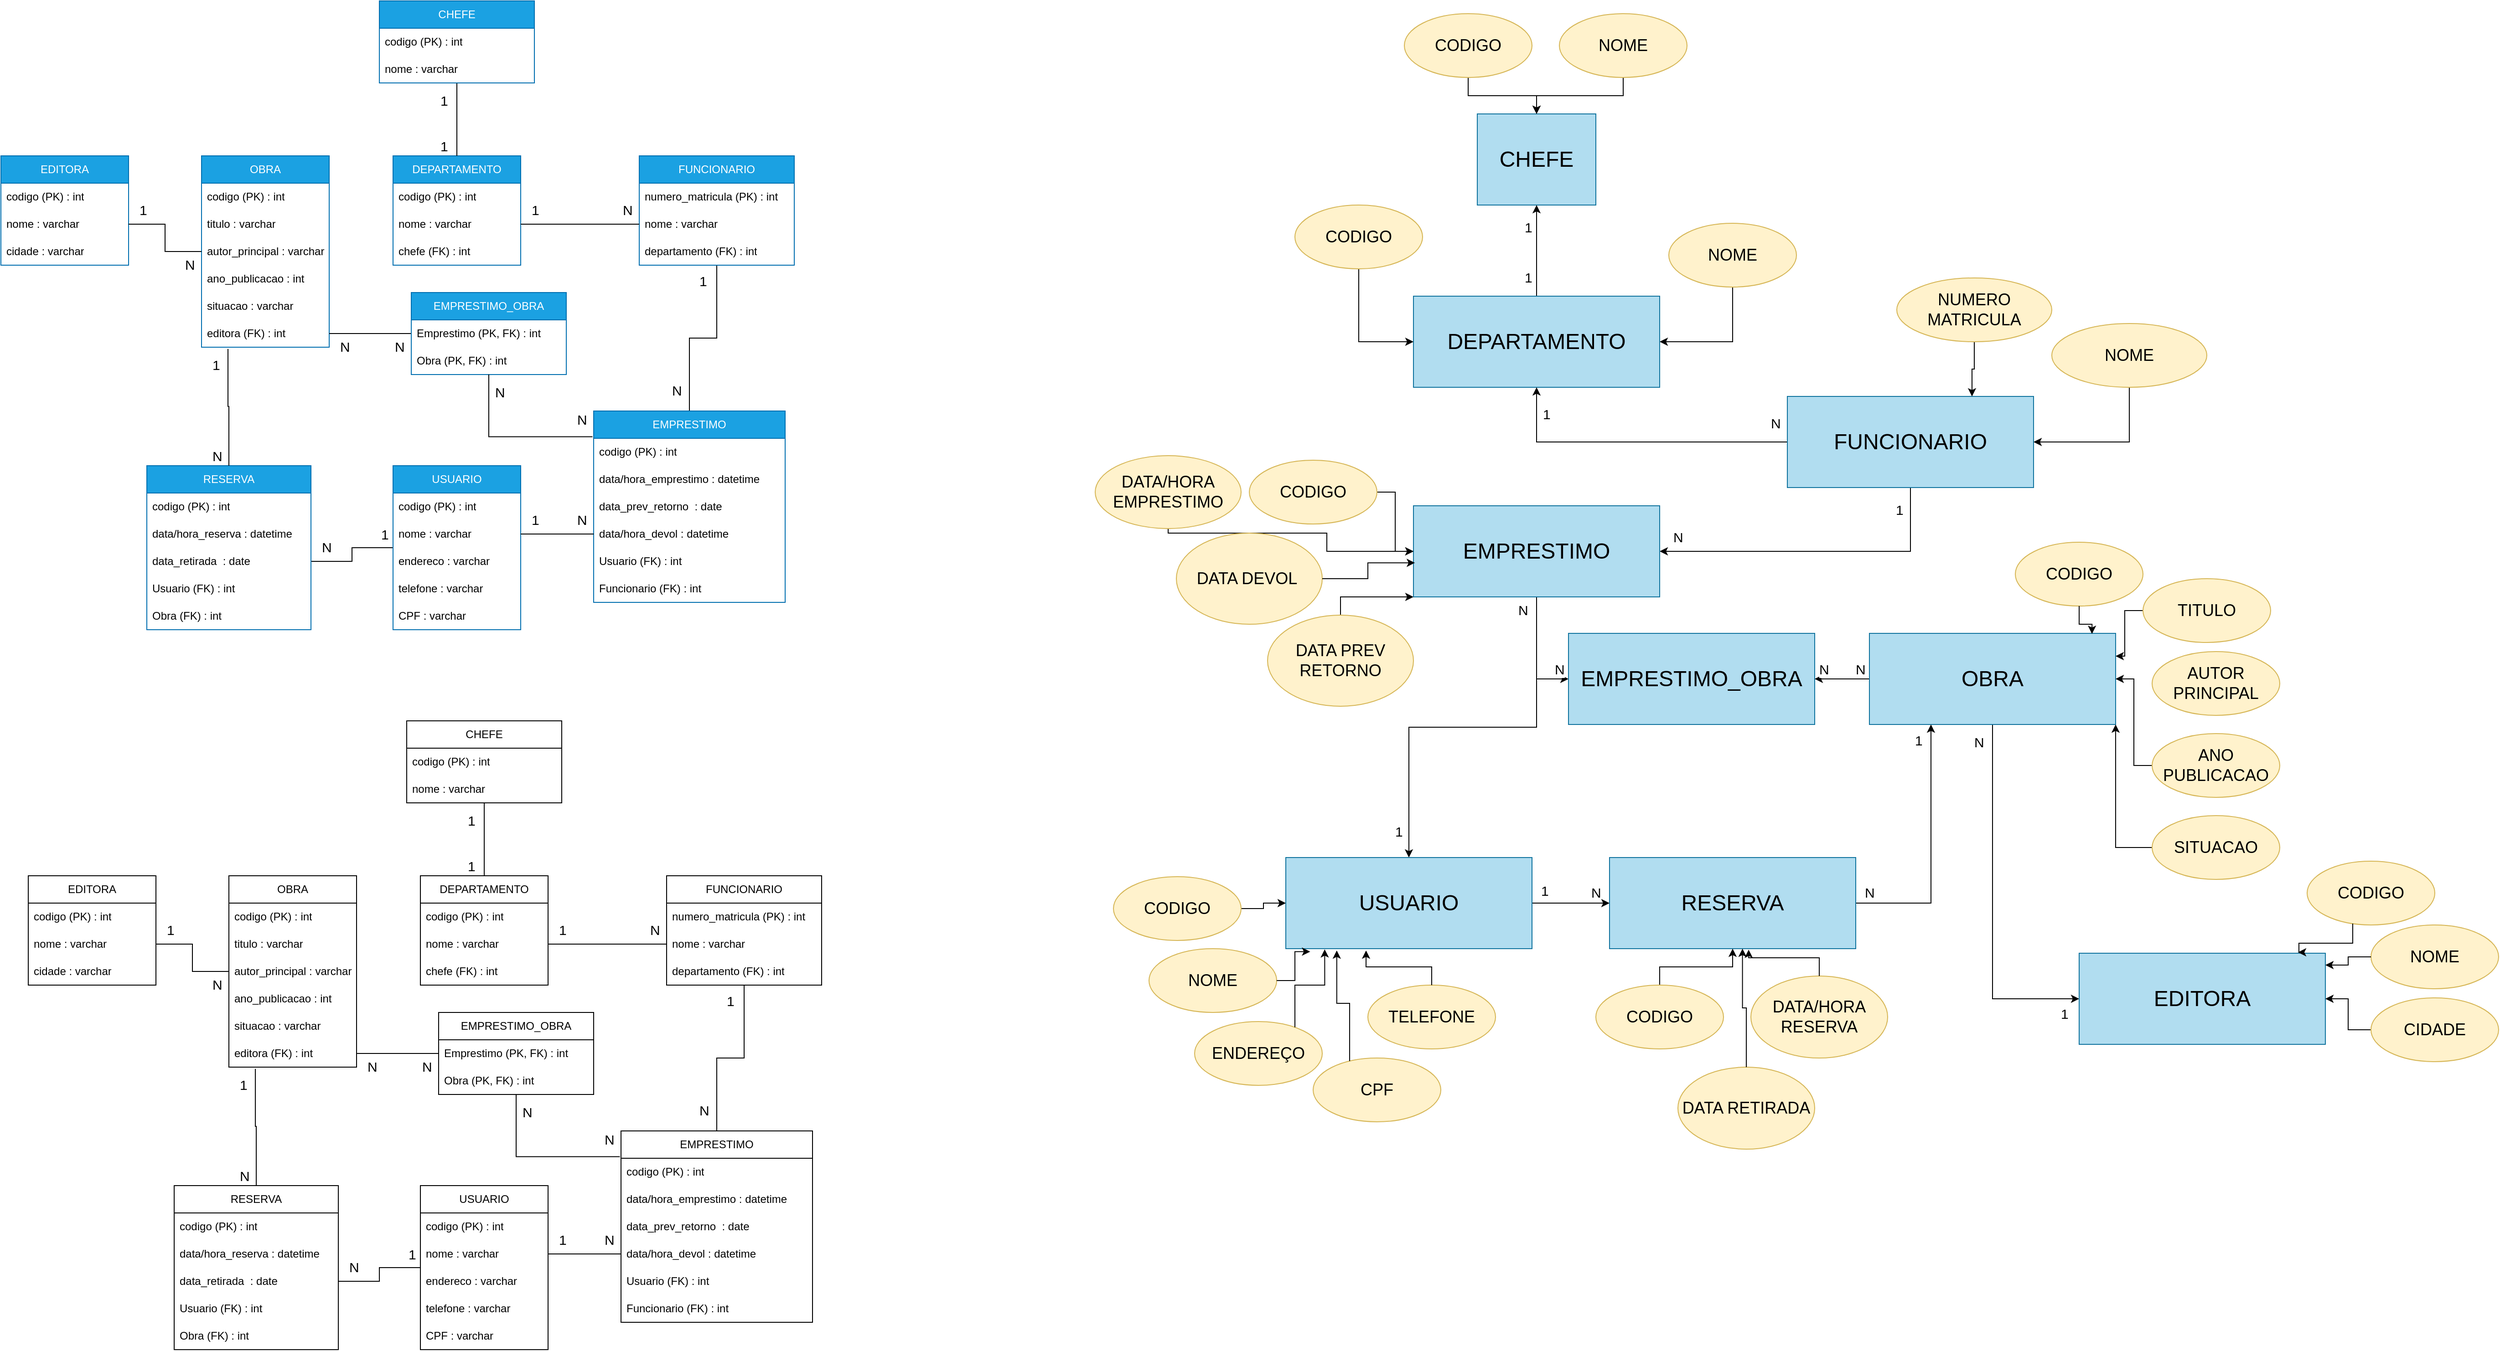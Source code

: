 <mxfile version="24.4.6" type="device">
  <diagram name="Página-1" id="-cu9P-KwuaBxFvMalGfa">
    <mxGraphModel dx="3000" dy="4422" grid="1" gridSize="10" guides="1" tooltips="1" connect="1" arrows="1" fold="1" page="1" pageScale="1" pageWidth="827" pageHeight="1169" math="0" shadow="0">
      <root>
        <mxCell id="0" />
        <mxCell id="1" parent="0" />
        <mxCell id="SKXU1txZGcmMUcYrsBVd-1" value="OBRA" style="swimlane;fontStyle=0;childLayout=stackLayout;horizontal=1;startSize=30;horizontalStack=0;resizeParent=1;resizeParentMax=0;resizeLast=0;collapsible=1;marginBottom=0;whiteSpace=wrap;html=1;" vertex="1" parent="1">
          <mxGeometry x="310" y="-1010" width="140" height="210" as="geometry" />
        </mxCell>
        <mxCell id="SKXU1txZGcmMUcYrsBVd-2" value="codigo (PK) : int" style="text;strokeColor=none;fillColor=none;align=left;verticalAlign=middle;spacingLeft=4;spacingRight=4;overflow=hidden;points=[[0,0.5],[1,0.5]];portConstraint=eastwest;rotatable=0;whiteSpace=wrap;html=1;" vertex="1" parent="SKXU1txZGcmMUcYrsBVd-1">
          <mxGeometry y="30" width="140" height="30" as="geometry" />
        </mxCell>
        <mxCell id="SKXU1txZGcmMUcYrsBVd-3" value="titulo : varchar" style="text;strokeColor=none;fillColor=none;align=left;verticalAlign=middle;spacingLeft=4;spacingRight=4;overflow=hidden;points=[[0,0.5],[1,0.5]];portConstraint=eastwest;rotatable=0;whiteSpace=wrap;html=1;" vertex="1" parent="SKXU1txZGcmMUcYrsBVd-1">
          <mxGeometry y="60" width="140" height="30" as="geometry" />
        </mxCell>
        <mxCell id="SKXU1txZGcmMUcYrsBVd-4" value="autor_principal : varchar" style="text;strokeColor=none;fillColor=none;align=left;verticalAlign=middle;spacingLeft=4;spacingRight=4;overflow=hidden;points=[[0,0.5],[1,0.5]];portConstraint=eastwest;rotatable=0;whiteSpace=wrap;html=1;" vertex="1" parent="SKXU1txZGcmMUcYrsBVd-1">
          <mxGeometry y="90" width="140" height="30" as="geometry" />
        </mxCell>
        <mxCell id="SKXU1txZGcmMUcYrsBVd-6" value="ano_publicacao : int" style="text;strokeColor=none;fillColor=none;align=left;verticalAlign=middle;spacingLeft=4;spacingRight=4;overflow=hidden;points=[[0,0.5],[1,0.5]];portConstraint=eastwest;rotatable=0;whiteSpace=wrap;html=1;" vertex="1" parent="SKXU1txZGcmMUcYrsBVd-1">
          <mxGeometry y="120" width="140" height="30" as="geometry" />
        </mxCell>
        <mxCell id="SKXU1txZGcmMUcYrsBVd-5" value="situacao : varchar" style="text;strokeColor=none;fillColor=none;align=left;verticalAlign=middle;spacingLeft=4;spacingRight=4;overflow=hidden;points=[[0,0.5],[1,0.5]];portConstraint=eastwest;rotatable=0;whiteSpace=wrap;html=1;" vertex="1" parent="SKXU1txZGcmMUcYrsBVd-1">
          <mxGeometry y="150" width="140" height="30" as="geometry" />
        </mxCell>
        <mxCell id="SKXU1txZGcmMUcYrsBVd-7" value="editora (FK) : int" style="text;strokeColor=none;fillColor=none;align=left;verticalAlign=middle;spacingLeft=4;spacingRight=4;overflow=hidden;points=[[0,0.5],[1,0.5]];portConstraint=eastwest;rotatable=0;whiteSpace=wrap;html=1;" vertex="1" parent="SKXU1txZGcmMUcYrsBVd-1">
          <mxGeometry y="180" width="140" height="30" as="geometry" />
        </mxCell>
        <mxCell id="SKXU1txZGcmMUcYrsBVd-8" value="EDITORA" style="swimlane;fontStyle=0;childLayout=stackLayout;horizontal=1;startSize=30;horizontalStack=0;resizeParent=1;resizeParentMax=0;resizeLast=0;collapsible=1;marginBottom=0;whiteSpace=wrap;html=1;" vertex="1" parent="1">
          <mxGeometry x="90" y="-1010" width="140" height="120" as="geometry" />
        </mxCell>
        <mxCell id="SKXU1txZGcmMUcYrsBVd-9" value="codigo (PK) : int" style="text;strokeColor=none;fillColor=none;align=left;verticalAlign=middle;spacingLeft=4;spacingRight=4;overflow=hidden;points=[[0,0.5],[1,0.5]];portConstraint=eastwest;rotatable=0;whiteSpace=wrap;html=1;" vertex="1" parent="SKXU1txZGcmMUcYrsBVd-8">
          <mxGeometry y="30" width="140" height="30" as="geometry" />
        </mxCell>
        <mxCell id="SKXU1txZGcmMUcYrsBVd-10" value="nome : varchar" style="text;strokeColor=none;fillColor=none;align=left;verticalAlign=middle;spacingLeft=4;spacingRight=4;overflow=hidden;points=[[0,0.5],[1,0.5]];portConstraint=eastwest;rotatable=0;whiteSpace=wrap;html=1;" vertex="1" parent="SKXU1txZGcmMUcYrsBVd-8">
          <mxGeometry y="60" width="140" height="30" as="geometry" />
        </mxCell>
        <mxCell id="SKXU1txZGcmMUcYrsBVd-11" value="cidade : varchar" style="text;strokeColor=none;fillColor=none;align=left;verticalAlign=middle;spacingLeft=4;spacingRight=4;overflow=hidden;points=[[0,0.5],[1,0.5]];portConstraint=eastwest;rotatable=0;whiteSpace=wrap;html=1;" vertex="1" parent="SKXU1txZGcmMUcYrsBVd-8">
          <mxGeometry y="90" width="140" height="30" as="geometry" />
        </mxCell>
        <mxCell id="SKXU1txZGcmMUcYrsBVd-15" value="DEPARTAMENTO" style="swimlane;fontStyle=0;childLayout=stackLayout;horizontal=1;startSize=30;horizontalStack=0;resizeParent=1;resizeParentMax=0;resizeLast=0;collapsible=1;marginBottom=0;whiteSpace=wrap;html=1;" vertex="1" parent="1">
          <mxGeometry x="520" y="-1010" width="140" height="120" as="geometry" />
        </mxCell>
        <mxCell id="SKXU1txZGcmMUcYrsBVd-16" value="codigo (PK) : int" style="text;strokeColor=none;fillColor=none;align=left;verticalAlign=middle;spacingLeft=4;spacingRight=4;overflow=hidden;points=[[0,0.5],[1,0.5]];portConstraint=eastwest;rotatable=0;whiteSpace=wrap;html=1;" vertex="1" parent="SKXU1txZGcmMUcYrsBVd-15">
          <mxGeometry y="30" width="140" height="30" as="geometry" />
        </mxCell>
        <mxCell id="SKXU1txZGcmMUcYrsBVd-22" value="nome : varchar" style="text;strokeColor=none;fillColor=none;align=left;verticalAlign=middle;spacingLeft=4;spacingRight=4;overflow=hidden;points=[[0,0.5],[1,0.5]];portConstraint=eastwest;rotatable=0;whiteSpace=wrap;html=1;" vertex="1" parent="SKXU1txZGcmMUcYrsBVd-15">
          <mxGeometry y="60" width="140" height="30" as="geometry" />
        </mxCell>
        <mxCell id="SKXU1txZGcmMUcYrsBVd-21" value="chefe (FK) : int" style="text;strokeColor=none;fillColor=none;align=left;verticalAlign=middle;spacingLeft=4;spacingRight=4;overflow=hidden;points=[[0,0.5],[1,0.5]];portConstraint=eastwest;rotatable=0;whiteSpace=wrap;html=1;" vertex="1" parent="SKXU1txZGcmMUcYrsBVd-15">
          <mxGeometry y="90" width="140" height="30" as="geometry" />
        </mxCell>
        <mxCell id="SKXU1txZGcmMUcYrsBVd-82" style="edgeStyle=orthogonalEdgeStyle;rounded=0;orthogonalLoop=1;jettySize=auto;html=1;entryX=0.5;entryY=0;entryDx=0;entryDy=0;endArrow=none;endFill=0;" edge="1" parent="1" source="SKXU1txZGcmMUcYrsBVd-23" target="SKXU1txZGcmMUcYrsBVd-36">
          <mxGeometry relative="1" as="geometry" />
        </mxCell>
        <mxCell id="SKXU1txZGcmMUcYrsBVd-23" value="FUNCIONARIO" style="swimlane;fontStyle=0;childLayout=stackLayout;horizontal=1;startSize=30;horizontalStack=0;resizeParent=1;resizeParentMax=0;resizeLast=0;collapsible=1;marginBottom=0;whiteSpace=wrap;html=1;" vertex="1" parent="1">
          <mxGeometry x="790" y="-1010" width="170" height="120" as="geometry" />
        </mxCell>
        <mxCell id="SKXU1txZGcmMUcYrsBVd-24" value="numero_matricula (PK) : int" style="text;strokeColor=none;fillColor=none;align=left;verticalAlign=middle;spacingLeft=4;spacingRight=4;overflow=hidden;points=[[0,0.5],[1,0.5]];portConstraint=eastwest;rotatable=0;whiteSpace=wrap;html=1;" vertex="1" parent="SKXU1txZGcmMUcYrsBVd-23">
          <mxGeometry y="30" width="170" height="30" as="geometry" />
        </mxCell>
        <mxCell id="SKXU1txZGcmMUcYrsBVd-25" value="nome : varchar" style="text;strokeColor=none;fillColor=none;align=left;verticalAlign=middle;spacingLeft=4;spacingRight=4;overflow=hidden;points=[[0,0.5],[1,0.5]];portConstraint=eastwest;rotatable=0;whiteSpace=wrap;html=1;" vertex="1" parent="SKXU1txZGcmMUcYrsBVd-23">
          <mxGeometry y="60" width="170" height="30" as="geometry" />
        </mxCell>
        <mxCell id="SKXU1txZGcmMUcYrsBVd-26" value="departamento (FK) : int" style="text;strokeColor=none;fillColor=none;align=left;verticalAlign=middle;spacingLeft=4;spacingRight=4;overflow=hidden;points=[[0,0.5],[1,0.5]];portConstraint=eastwest;rotatable=0;whiteSpace=wrap;html=1;" vertex="1" parent="SKXU1txZGcmMUcYrsBVd-23">
          <mxGeometry y="90" width="170" height="30" as="geometry" />
        </mxCell>
        <mxCell id="SKXU1txZGcmMUcYrsBVd-89" style="edgeStyle=orthogonalEdgeStyle;rounded=0;orthogonalLoop=1;jettySize=auto;html=1;entryX=1;entryY=0.5;entryDx=0;entryDy=0;endArrow=none;endFill=0;" edge="1" parent="1" source="SKXU1txZGcmMUcYrsBVd-27" target="SKXU1txZGcmMUcYrsBVd-63">
          <mxGeometry relative="1" as="geometry" />
        </mxCell>
        <mxCell id="SKXU1txZGcmMUcYrsBVd-27" value="USUARIO" style="swimlane;fontStyle=0;childLayout=stackLayout;horizontal=1;startSize=30;horizontalStack=0;resizeParent=1;resizeParentMax=0;resizeLast=0;collapsible=1;marginBottom=0;whiteSpace=wrap;html=1;" vertex="1" parent="1">
          <mxGeometry x="520" y="-670" width="140" height="180" as="geometry" />
        </mxCell>
        <mxCell id="SKXU1txZGcmMUcYrsBVd-28" value="codigo (PK) : int" style="text;strokeColor=none;fillColor=none;align=left;verticalAlign=middle;spacingLeft=4;spacingRight=4;overflow=hidden;points=[[0,0.5],[1,0.5]];portConstraint=eastwest;rotatable=0;whiteSpace=wrap;html=1;" vertex="1" parent="SKXU1txZGcmMUcYrsBVd-27">
          <mxGeometry y="30" width="140" height="30" as="geometry" />
        </mxCell>
        <mxCell id="SKXU1txZGcmMUcYrsBVd-34" value="nome : varchar" style="text;strokeColor=none;fillColor=none;align=left;verticalAlign=middle;spacingLeft=4;spacingRight=4;overflow=hidden;points=[[0,0.5],[1,0.5]];portConstraint=eastwest;rotatable=0;whiteSpace=wrap;html=1;" vertex="1" parent="SKXU1txZGcmMUcYrsBVd-27">
          <mxGeometry y="60" width="140" height="30" as="geometry" />
        </mxCell>
        <mxCell id="SKXU1txZGcmMUcYrsBVd-29" value="endereco : varchar" style="text;strokeColor=none;fillColor=none;align=left;verticalAlign=middle;spacingLeft=4;spacingRight=4;overflow=hidden;points=[[0,0.5],[1,0.5]];portConstraint=eastwest;rotatable=0;whiteSpace=wrap;html=1;" vertex="1" parent="SKXU1txZGcmMUcYrsBVd-27">
          <mxGeometry y="90" width="140" height="30" as="geometry" />
        </mxCell>
        <mxCell id="SKXU1txZGcmMUcYrsBVd-30" value="telefone : varchar" style="text;strokeColor=none;fillColor=none;align=left;verticalAlign=middle;spacingLeft=4;spacingRight=4;overflow=hidden;points=[[0,0.5],[1,0.5]];portConstraint=eastwest;rotatable=0;whiteSpace=wrap;html=1;" vertex="1" parent="SKXU1txZGcmMUcYrsBVd-27">
          <mxGeometry y="120" width="140" height="30" as="geometry" />
        </mxCell>
        <mxCell id="SKXU1txZGcmMUcYrsBVd-35" value="CPF : varchar" style="text;strokeColor=none;fillColor=none;align=left;verticalAlign=middle;spacingLeft=4;spacingRight=4;overflow=hidden;points=[[0,0.5],[1,0.5]];portConstraint=eastwest;rotatable=0;whiteSpace=wrap;html=1;" vertex="1" parent="SKXU1txZGcmMUcYrsBVd-27">
          <mxGeometry y="150" width="140" height="30" as="geometry" />
        </mxCell>
        <mxCell id="SKXU1txZGcmMUcYrsBVd-36" value="EMPRESTIMO" style="swimlane;fontStyle=0;childLayout=stackLayout;horizontal=1;startSize=30;horizontalStack=0;resizeParent=1;resizeParentMax=0;resizeLast=0;collapsible=1;marginBottom=0;whiteSpace=wrap;html=1;" vertex="1" parent="1">
          <mxGeometry x="740" y="-730" width="210" height="210" as="geometry" />
        </mxCell>
        <mxCell id="SKXU1txZGcmMUcYrsBVd-42" value="codigo (PK) : int" style="text;strokeColor=none;fillColor=none;align=left;verticalAlign=middle;spacingLeft=4;spacingRight=4;overflow=hidden;points=[[0,0.5],[1,0.5]];portConstraint=eastwest;rotatable=0;whiteSpace=wrap;html=1;" vertex="1" parent="SKXU1txZGcmMUcYrsBVd-36">
          <mxGeometry y="30" width="210" height="30" as="geometry" />
        </mxCell>
        <mxCell id="SKXU1txZGcmMUcYrsBVd-38" value="data/hora_emprestimo : datetime" style="text;strokeColor=none;fillColor=none;align=left;verticalAlign=middle;spacingLeft=4;spacingRight=4;overflow=hidden;points=[[0,0.5],[1,0.5]];portConstraint=eastwest;rotatable=0;whiteSpace=wrap;html=1;" vertex="1" parent="SKXU1txZGcmMUcYrsBVd-36">
          <mxGeometry y="60" width="210" height="30" as="geometry" />
        </mxCell>
        <mxCell id="SKXU1txZGcmMUcYrsBVd-43" value="data_prev_retorno&amp;nbsp; : date" style="text;strokeColor=none;fillColor=none;align=left;verticalAlign=middle;spacingLeft=4;spacingRight=4;overflow=hidden;points=[[0,0.5],[1,0.5]];portConstraint=eastwest;rotatable=0;whiteSpace=wrap;html=1;" vertex="1" parent="SKXU1txZGcmMUcYrsBVd-36">
          <mxGeometry y="90" width="210" height="30" as="geometry" />
        </mxCell>
        <mxCell id="SKXU1txZGcmMUcYrsBVd-44" value="data/hora_devol : datetime" style="text;strokeColor=none;fillColor=none;align=left;verticalAlign=middle;spacingLeft=4;spacingRight=4;overflow=hidden;points=[[0,0.5],[1,0.5]];portConstraint=eastwest;rotatable=0;whiteSpace=wrap;html=1;" vertex="1" parent="SKXU1txZGcmMUcYrsBVd-36">
          <mxGeometry y="120" width="210" height="30" as="geometry" />
        </mxCell>
        <mxCell id="SKXU1txZGcmMUcYrsBVd-45" value="Usuario (FK) : int" style="text;strokeColor=none;fillColor=none;align=left;verticalAlign=middle;spacingLeft=4;spacingRight=4;overflow=hidden;points=[[0,0.5],[1,0.5]];portConstraint=eastwest;rotatable=0;whiteSpace=wrap;html=1;" vertex="1" parent="SKXU1txZGcmMUcYrsBVd-36">
          <mxGeometry y="150" width="210" height="30" as="geometry" />
        </mxCell>
        <mxCell id="SKXU1txZGcmMUcYrsBVd-46" value="Funcionario (FK) : int" style="text;strokeColor=none;fillColor=none;align=left;verticalAlign=middle;spacingLeft=4;spacingRight=4;overflow=hidden;points=[[0,0.5],[1,0.5]];portConstraint=eastwest;rotatable=0;whiteSpace=wrap;html=1;" vertex="1" parent="SKXU1txZGcmMUcYrsBVd-36">
          <mxGeometry y="180" width="210" height="30" as="geometry" />
        </mxCell>
        <mxCell id="SKXU1txZGcmMUcYrsBVd-85" style="edgeStyle=orthogonalEdgeStyle;rounded=0;orthogonalLoop=1;jettySize=auto;html=1;endArrow=none;endFill=0;" edge="1" parent="1" source="SKXU1txZGcmMUcYrsBVd-47" target="SKXU1txZGcmMUcYrsBVd-15">
          <mxGeometry relative="1" as="geometry" />
        </mxCell>
        <mxCell id="SKXU1txZGcmMUcYrsBVd-47" value="CHEFE" style="swimlane;fontStyle=0;childLayout=stackLayout;horizontal=1;startSize=30;horizontalStack=0;resizeParent=1;resizeParentMax=0;resizeLast=0;collapsible=1;marginBottom=0;whiteSpace=wrap;html=1;" vertex="1" parent="1">
          <mxGeometry x="505" y="-1180" width="170" height="90" as="geometry" />
        </mxCell>
        <mxCell id="SKXU1txZGcmMUcYrsBVd-78" value="codigo (PK) : int" style="text;strokeColor=none;fillColor=none;align=left;verticalAlign=middle;spacingLeft=4;spacingRight=4;overflow=hidden;points=[[0,0.5],[1,0.5]];portConstraint=eastwest;rotatable=0;whiteSpace=wrap;html=1;" vertex="1" parent="SKXU1txZGcmMUcYrsBVd-47">
          <mxGeometry y="30" width="170" height="30" as="geometry" />
        </mxCell>
        <mxCell id="SKXU1txZGcmMUcYrsBVd-77" value="nome : varchar" style="text;strokeColor=none;fillColor=none;align=left;verticalAlign=middle;spacingLeft=4;spacingRight=4;overflow=hidden;points=[[0,0.5],[1,0.5]];portConstraint=eastwest;rotatable=0;whiteSpace=wrap;html=1;" vertex="1" parent="SKXU1txZGcmMUcYrsBVd-47">
          <mxGeometry y="60" width="170" height="30" as="geometry" />
        </mxCell>
        <mxCell id="SKXU1txZGcmMUcYrsBVd-98" style="edgeStyle=orthogonalEdgeStyle;rounded=0;orthogonalLoop=1;jettySize=auto;html=1;endArrow=none;endFill=0;" edge="1" parent="1" source="SKXU1txZGcmMUcYrsBVd-51" target="SKXU1txZGcmMUcYrsBVd-7">
          <mxGeometry relative="1" as="geometry" />
        </mxCell>
        <mxCell id="SKXU1txZGcmMUcYrsBVd-51" value="EMPRESTIMO_OBRA" style="swimlane;fontStyle=0;childLayout=stackLayout;horizontal=1;startSize=30;horizontalStack=0;resizeParent=1;resizeParentMax=0;resizeLast=0;collapsible=1;marginBottom=0;whiteSpace=wrap;html=1;" vertex="1" parent="1">
          <mxGeometry x="540" y="-860" width="170" height="90" as="geometry" />
        </mxCell>
        <mxCell id="SKXU1txZGcmMUcYrsBVd-52" value="Emprestimo (PK, FK) : int" style="text;strokeColor=none;fillColor=none;align=left;verticalAlign=middle;spacingLeft=4;spacingRight=4;overflow=hidden;points=[[0,0.5],[1,0.5]];portConstraint=eastwest;rotatable=0;whiteSpace=wrap;html=1;" vertex="1" parent="SKXU1txZGcmMUcYrsBVd-51">
          <mxGeometry y="30" width="170" height="30" as="geometry" />
        </mxCell>
        <mxCell id="SKXU1txZGcmMUcYrsBVd-54" value="Obra (PK, FK) : int" style="text;strokeColor=none;fillColor=none;align=left;verticalAlign=middle;spacingLeft=4;spacingRight=4;overflow=hidden;points=[[0,0.5],[1,0.5]];portConstraint=eastwest;rotatable=0;whiteSpace=wrap;html=1;" vertex="1" parent="SKXU1txZGcmMUcYrsBVd-51">
          <mxGeometry y="60" width="170" height="30" as="geometry" />
        </mxCell>
        <mxCell id="SKXU1txZGcmMUcYrsBVd-58" value="RESERVA" style="swimlane;fontStyle=0;childLayout=stackLayout;horizontal=1;startSize=30;horizontalStack=0;resizeParent=1;resizeParentMax=0;resizeLast=0;collapsible=1;marginBottom=0;whiteSpace=wrap;html=1;" vertex="1" parent="1">
          <mxGeometry x="250" y="-670" width="180" height="180" as="geometry" />
        </mxCell>
        <mxCell id="SKXU1txZGcmMUcYrsBVd-59" value="codigo (PK) : int" style="text;strokeColor=none;fillColor=none;align=left;verticalAlign=middle;spacingLeft=4;spacingRight=4;overflow=hidden;points=[[0,0.5],[1,0.5]];portConstraint=eastwest;rotatable=0;whiteSpace=wrap;html=1;" vertex="1" parent="SKXU1txZGcmMUcYrsBVd-58">
          <mxGeometry y="30" width="180" height="30" as="geometry" />
        </mxCell>
        <mxCell id="SKXU1txZGcmMUcYrsBVd-62" value="data/hora_reserva : datetime" style="text;strokeColor=none;fillColor=none;align=left;verticalAlign=middle;spacingLeft=4;spacingRight=4;overflow=hidden;points=[[0,0.5],[1,0.5]];portConstraint=eastwest;rotatable=0;whiteSpace=wrap;html=1;" vertex="1" parent="SKXU1txZGcmMUcYrsBVd-58">
          <mxGeometry y="60" width="180" height="30" as="geometry" />
        </mxCell>
        <mxCell id="SKXU1txZGcmMUcYrsBVd-63" value="data_retirada&amp;nbsp; : date" style="text;strokeColor=none;fillColor=none;align=left;verticalAlign=middle;spacingLeft=4;spacingRight=4;overflow=hidden;points=[[0,0.5],[1,0.5]];portConstraint=eastwest;rotatable=0;whiteSpace=wrap;html=1;" vertex="1" parent="SKXU1txZGcmMUcYrsBVd-58">
          <mxGeometry y="90" width="180" height="30" as="geometry" />
        </mxCell>
        <mxCell id="SKXU1txZGcmMUcYrsBVd-64" value="Usuario (FK) : int" style="text;strokeColor=none;fillColor=none;align=left;verticalAlign=middle;spacingLeft=4;spacingRight=4;overflow=hidden;points=[[0,0.5],[1,0.5]];portConstraint=eastwest;rotatable=0;whiteSpace=wrap;html=1;" vertex="1" parent="SKXU1txZGcmMUcYrsBVd-58">
          <mxGeometry y="120" width="180" height="30" as="geometry" />
        </mxCell>
        <mxCell id="SKXU1txZGcmMUcYrsBVd-65" value="Obra (FK) : int" style="text;strokeColor=none;fillColor=none;align=left;verticalAlign=middle;spacingLeft=4;spacingRight=4;overflow=hidden;points=[[0,0.5],[1,0.5]];portConstraint=eastwest;rotatable=0;whiteSpace=wrap;html=1;" vertex="1" parent="SKXU1txZGcmMUcYrsBVd-58">
          <mxGeometry y="150" width="180" height="30" as="geometry" />
        </mxCell>
        <mxCell id="SKXU1txZGcmMUcYrsBVd-67" value="" style="endArrow=none;endFill=0;html=1;edgeStyle=orthogonalEdgeStyle;align=left;verticalAlign=top;rounded=0;exitX=1;exitY=0.5;exitDx=0;exitDy=0;entryX=0;entryY=0.5;entryDx=0;entryDy=0;" edge="1" parent="1" source="SKXU1txZGcmMUcYrsBVd-10" target="SKXU1txZGcmMUcYrsBVd-4">
          <mxGeometry x="-1" relative="1" as="geometry">
            <mxPoint x="380" y="-760" as="sourcePoint" />
            <mxPoint x="540" y="-760" as="targetPoint" />
          </mxGeometry>
        </mxCell>
        <mxCell id="SKXU1txZGcmMUcYrsBVd-69" value="N" style="edgeLabel;resizable=0;html=1;align=left;verticalAlign=bottom;fontSize=15;" connectable="0" vertex="1" parent="1">
          <mxGeometry x="290" y="-880" as="geometry" />
        </mxCell>
        <mxCell id="SKXU1txZGcmMUcYrsBVd-70" value="1" style="edgeLabel;resizable=0;html=1;align=left;verticalAlign=bottom;fontSize=15;" connectable="0" vertex="1" parent="1">
          <mxGeometry x="240" y="-940" as="geometry" />
        </mxCell>
        <mxCell id="SKXU1txZGcmMUcYrsBVd-71" value="" style="endArrow=none;endFill=0;html=1;edgeStyle=orthogonalEdgeStyle;align=left;verticalAlign=top;rounded=0;exitX=1;exitY=0.5;exitDx=0;exitDy=0;entryX=0;entryY=0.5;entryDx=0;entryDy=0;" edge="1" parent="1" source="SKXU1txZGcmMUcYrsBVd-22" target="SKXU1txZGcmMUcYrsBVd-25">
          <mxGeometry x="-1" relative="1" as="geometry">
            <mxPoint x="690" y="-965" as="sourcePoint" />
            <mxPoint x="770" y="-935" as="targetPoint" />
          </mxGeometry>
        </mxCell>
        <mxCell id="SKXU1txZGcmMUcYrsBVd-72" value="1" style="edgeLabel;resizable=0;html=1;align=left;verticalAlign=bottom;fontSize=15;" connectable="0" vertex="1" parent="1">
          <mxGeometry x="670" y="-940" as="geometry" />
        </mxCell>
        <mxCell id="SKXU1txZGcmMUcYrsBVd-73" value="N" style="edgeLabel;resizable=0;html=1;align=left;verticalAlign=bottom;fontSize=15;" connectable="0" vertex="1" parent="1">
          <mxGeometry x="770" y="-940" as="geometry" />
        </mxCell>
        <mxCell id="SKXU1txZGcmMUcYrsBVd-75" value="1" style="edgeLabel;resizable=0;html=1;align=left;verticalAlign=bottom;fontSize=15;" connectable="0" vertex="1" parent="1">
          <mxGeometry x="570" y="-1060" as="geometry" />
        </mxCell>
        <mxCell id="SKXU1txZGcmMUcYrsBVd-76" value="1" style="edgeLabel;resizable=0;html=1;align=left;verticalAlign=bottom;fontSize=15;" connectable="0" vertex="1" parent="1">
          <mxGeometry x="570" y="-1010" as="geometry" />
        </mxCell>
        <mxCell id="SKXU1txZGcmMUcYrsBVd-79" style="edgeStyle=orthogonalEdgeStyle;rounded=0;orthogonalLoop=1;jettySize=auto;html=1;entryX=0;entryY=0.5;entryDx=0;entryDy=0;endArrow=none;endFill=0;" edge="1" parent="1" source="SKXU1txZGcmMUcYrsBVd-34" target="SKXU1txZGcmMUcYrsBVd-44">
          <mxGeometry relative="1" as="geometry" />
        </mxCell>
        <mxCell id="SKXU1txZGcmMUcYrsBVd-80" value="1" style="edgeLabel;resizable=0;html=1;align=left;verticalAlign=bottom;fontSize=15;" connectable="0" vertex="1" parent="1">
          <mxGeometry x="670" y="-600" as="geometry" />
        </mxCell>
        <mxCell id="SKXU1txZGcmMUcYrsBVd-81" value="N" style="edgeLabel;resizable=0;html=1;align=left;verticalAlign=bottom;fontSize=15;" connectable="0" vertex="1" parent="1">
          <mxGeometry x="720" y="-600" as="geometry" />
        </mxCell>
        <mxCell id="SKXU1txZGcmMUcYrsBVd-83" value="1" style="edgeLabel;resizable=0;html=1;align=left;verticalAlign=bottom;fontSize=15;" connectable="0" vertex="1" parent="1">
          <mxGeometry x="680" y="-930" as="geometry">
            <mxPoint x="174" y="68" as="offset" />
          </mxGeometry>
        </mxCell>
        <mxCell id="SKXU1txZGcmMUcYrsBVd-84" value="N" style="edgeLabel;resizable=0;html=1;align=left;verticalAlign=bottom;fontSize=15;" connectable="0" vertex="1" parent="1">
          <mxGeometry x="780" y="-930" as="geometry">
            <mxPoint x="44" y="188" as="offset" />
          </mxGeometry>
        </mxCell>
        <mxCell id="SKXU1txZGcmMUcYrsBVd-87" value="N" style="edgeLabel;resizable=0;html=1;align=left;verticalAlign=bottom;fontSize=15;" connectable="0" vertex="1" parent="1">
          <mxGeometry x="720" y="-710" as="geometry" />
        </mxCell>
        <mxCell id="SKXU1txZGcmMUcYrsBVd-88" value="N" style="edgeLabel;resizable=0;html=1;align=left;verticalAlign=bottom;fontSize=15;" connectable="0" vertex="1" parent="1">
          <mxGeometry x="460" y="-790" as="geometry" />
        </mxCell>
        <mxCell id="SKXU1txZGcmMUcYrsBVd-90" value="1" style="edgeLabel;resizable=0;html=1;align=left;verticalAlign=bottom;fontSize=15;" connectable="0" vertex="1" parent="1">
          <mxGeometry x="505" y="-584" as="geometry" />
        </mxCell>
        <mxCell id="SKXU1txZGcmMUcYrsBVd-91" value="N" style="edgeLabel;resizable=0;html=1;align=left;verticalAlign=bottom;fontSize=15;" connectable="0" vertex="1" parent="1">
          <mxGeometry x="440" y="-570" as="geometry" />
        </mxCell>
        <mxCell id="SKXU1txZGcmMUcYrsBVd-92" style="edgeStyle=orthogonalEdgeStyle;rounded=0;orthogonalLoop=1;jettySize=auto;html=1;endArrow=none;endFill=0;entryX=0.21;entryY=1.064;entryDx=0;entryDy=0;entryPerimeter=0;" edge="1" parent="1" source="SKXU1txZGcmMUcYrsBVd-58" target="SKXU1txZGcmMUcYrsBVd-7">
          <mxGeometry relative="1" as="geometry">
            <mxPoint x="340" y="-790" as="targetPoint" />
            <Array as="points">
              <mxPoint x="340" y="-735" />
              <mxPoint x="339" y="-735" />
              <mxPoint x="339" y="-798" />
            </Array>
          </mxGeometry>
        </mxCell>
        <mxCell id="SKXU1txZGcmMUcYrsBVd-93" value="1" style="edgeLabel;resizable=0;html=1;align=left;verticalAlign=bottom;fontSize=15;" connectable="0" vertex="1" parent="1">
          <mxGeometry x="320" y="-770" as="geometry" />
        </mxCell>
        <mxCell id="SKXU1txZGcmMUcYrsBVd-94" value="N" style="edgeLabel;resizable=0;html=1;align=left;verticalAlign=bottom;fontSize=15;" connectable="0" vertex="1" parent="1">
          <mxGeometry x="320" y="-670" as="geometry" />
        </mxCell>
        <mxCell id="SKXU1txZGcmMUcYrsBVd-97" style="edgeStyle=orthogonalEdgeStyle;rounded=0;orthogonalLoop=1;jettySize=auto;html=1;entryX=-0.006;entryY=-0.06;entryDx=0;entryDy=0;entryPerimeter=0;endArrow=none;endFill=0;" edge="1" parent="1" source="SKXU1txZGcmMUcYrsBVd-51" target="SKXU1txZGcmMUcYrsBVd-42">
          <mxGeometry relative="1" as="geometry" />
        </mxCell>
        <mxCell id="SKXU1txZGcmMUcYrsBVd-99" value="N" style="edgeLabel;resizable=0;html=1;align=left;verticalAlign=bottom;fontSize=15;" connectable="0" vertex="1" parent="1">
          <mxGeometry x="520" y="-790" as="geometry" />
        </mxCell>
        <mxCell id="SKXU1txZGcmMUcYrsBVd-100" value="N" style="edgeLabel;resizable=0;html=1;align=left;verticalAlign=bottom;fontSize=15;" connectable="0" vertex="1" parent="1">
          <mxGeometry x="630" y="-740" as="geometry" />
        </mxCell>
        <mxCell id="SKXU1txZGcmMUcYrsBVd-101" value="OBRA" style="swimlane;fontStyle=0;childLayout=stackLayout;horizontal=1;startSize=30;horizontalStack=0;resizeParent=1;resizeParentMax=0;resizeLast=0;collapsible=1;marginBottom=0;whiteSpace=wrap;html=1;fillColor=#1ba1e2;fontColor=#ffffff;strokeColor=#006EAF;" vertex="1" parent="1">
          <mxGeometry x="280" y="-1800" width="140" height="210" as="geometry" />
        </mxCell>
        <mxCell id="SKXU1txZGcmMUcYrsBVd-102" value="codigo (PK) : int" style="text;strokeColor=none;fillColor=none;align=left;verticalAlign=middle;spacingLeft=4;spacingRight=4;overflow=hidden;points=[[0,0.5],[1,0.5]];portConstraint=eastwest;rotatable=0;whiteSpace=wrap;html=1;" vertex="1" parent="SKXU1txZGcmMUcYrsBVd-101">
          <mxGeometry y="30" width="140" height="30" as="geometry" />
        </mxCell>
        <mxCell id="SKXU1txZGcmMUcYrsBVd-103" value="titulo : varchar" style="text;strokeColor=none;fillColor=none;align=left;verticalAlign=middle;spacingLeft=4;spacingRight=4;overflow=hidden;points=[[0,0.5],[1,0.5]];portConstraint=eastwest;rotatable=0;whiteSpace=wrap;html=1;" vertex="1" parent="SKXU1txZGcmMUcYrsBVd-101">
          <mxGeometry y="60" width="140" height="30" as="geometry" />
        </mxCell>
        <mxCell id="SKXU1txZGcmMUcYrsBVd-104" value="autor_principal : varchar" style="text;strokeColor=none;fillColor=none;align=left;verticalAlign=middle;spacingLeft=4;spacingRight=4;overflow=hidden;points=[[0,0.5],[1,0.5]];portConstraint=eastwest;rotatable=0;whiteSpace=wrap;html=1;" vertex="1" parent="SKXU1txZGcmMUcYrsBVd-101">
          <mxGeometry y="90" width="140" height="30" as="geometry" />
        </mxCell>
        <mxCell id="SKXU1txZGcmMUcYrsBVd-105" value="ano_publicacao : int" style="text;strokeColor=none;fillColor=none;align=left;verticalAlign=middle;spacingLeft=4;spacingRight=4;overflow=hidden;points=[[0,0.5],[1,0.5]];portConstraint=eastwest;rotatable=0;whiteSpace=wrap;html=1;" vertex="1" parent="SKXU1txZGcmMUcYrsBVd-101">
          <mxGeometry y="120" width="140" height="30" as="geometry" />
        </mxCell>
        <mxCell id="SKXU1txZGcmMUcYrsBVd-106" value="situacao : varchar" style="text;strokeColor=none;fillColor=none;align=left;verticalAlign=middle;spacingLeft=4;spacingRight=4;overflow=hidden;points=[[0,0.5],[1,0.5]];portConstraint=eastwest;rotatable=0;whiteSpace=wrap;html=1;" vertex="1" parent="SKXU1txZGcmMUcYrsBVd-101">
          <mxGeometry y="150" width="140" height="30" as="geometry" />
        </mxCell>
        <mxCell id="SKXU1txZGcmMUcYrsBVd-107" value="editora (FK) : int" style="text;strokeColor=none;fillColor=none;align=left;verticalAlign=middle;spacingLeft=4;spacingRight=4;overflow=hidden;points=[[0,0.5],[1,0.5]];portConstraint=eastwest;rotatable=0;whiteSpace=wrap;html=1;" vertex="1" parent="SKXU1txZGcmMUcYrsBVd-101">
          <mxGeometry y="180" width="140" height="30" as="geometry" />
        </mxCell>
        <mxCell id="SKXU1txZGcmMUcYrsBVd-108" value="EDITORA" style="swimlane;fontStyle=0;childLayout=stackLayout;horizontal=1;startSize=30;horizontalStack=0;resizeParent=1;resizeParentMax=0;resizeLast=0;collapsible=1;marginBottom=0;whiteSpace=wrap;html=1;fillColor=#1ba1e2;fontColor=#ffffff;strokeColor=#006EAF;" vertex="1" parent="1">
          <mxGeometry x="60" y="-1800" width="140" height="120" as="geometry" />
        </mxCell>
        <mxCell id="SKXU1txZGcmMUcYrsBVd-109" value="codigo (PK) : int" style="text;strokeColor=none;fillColor=none;align=left;verticalAlign=middle;spacingLeft=4;spacingRight=4;overflow=hidden;points=[[0,0.5],[1,0.5]];portConstraint=eastwest;rotatable=0;whiteSpace=wrap;html=1;" vertex="1" parent="SKXU1txZGcmMUcYrsBVd-108">
          <mxGeometry y="30" width="140" height="30" as="geometry" />
        </mxCell>
        <mxCell id="SKXU1txZGcmMUcYrsBVd-110" value="nome : varchar" style="text;strokeColor=none;fillColor=none;align=left;verticalAlign=middle;spacingLeft=4;spacingRight=4;overflow=hidden;points=[[0,0.5],[1,0.5]];portConstraint=eastwest;rotatable=0;whiteSpace=wrap;html=1;" vertex="1" parent="SKXU1txZGcmMUcYrsBVd-108">
          <mxGeometry y="60" width="140" height="30" as="geometry" />
        </mxCell>
        <mxCell id="SKXU1txZGcmMUcYrsBVd-111" value="cidade : varchar" style="text;strokeColor=none;fillColor=none;align=left;verticalAlign=middle;spacingLeft=4;spacingRight=4;overflow=hidden;points=[[0,0.5],[1,0.5]];portConstraint=eastwest;rotatable=0;whiteSpace=wrap;html=1;" vertex="1" parent="SKXU1txZGcmMUcYrsBVd-108">
          <mxGeometry y="90" width="140" height="30" as="geometry" />
        </mxCell>
        <mxCell id="SKXU1txZGcmMUcYrsBVd-112" value="DEPARTAMENTO" style="swimlane;fontStyle=0;childLayout=stackLayout;horizontal=1;startSize=30;horizontalStack=0;resizeParent=1;resizeParentMax=0;resizeLast=0;collapsible=1;marginBottom=0;whiteSpace=wrap;html=1;fillColor=#1ba1e2;fontColor=#ffffff;strokeColor=#006EAF;" vertex="1" parent="1">
          <mxGeometry x="490" y="-1800" width="140" height="120" as="geometry" />
        </mxCell>
        <mxCell id="SKXU1txZGcmMUcYrsBVd-113" value="codigo (PK) : int" style="text;strokeColor=none;fillColor=none;align=left;verticalAlign=middle;spacingLeft=4;spacingRight=4;overflow=hidden;points=[[0,0.5],[1,0.5]];portConstraint=eastwest;rotatable=0;whiteSpace=wrap;html=1;" vertex="1" parent="SKXU1txZGcmMUcYrsBVd-112">
          <mxGeometry y="30" width="140" height="30" as="geometry" />
        </mxCell>
        <mxCell id="SKXU1txZGcmMUcYrsBVd-114" value="nome : varchar" style="text;strokeColor=none;fillColor=none;align=left;verticalAlign=middle;spacingLeft=4;spacingRight=4;overflow=hidden;points=[[0,0.5],[1,0.5]];portConstraint=eastwest;rotatable=0;whiteSpace=wrap;html=1;" vertex="1" parent="SKXU1txZGcmMUcYrsBVd-112">
          <mxGeometry y="60" width="140" height="30" as="geometry" />
        </mxCell>
        <mxCell id="SKXU1txZGcmMUcYrsBVd-115" value="chefe (FK) : int" style="text;strokeColor=none;fillColor=none;align=left;verticalAlign=middle;spacingLeft=4;spacingRight=4;overflow=hidden;points=[[0,0.5],[1,0.5]];portConstraint=eastwest;rotatable=0;whiteSpace=wrap;html=1;" vertex="1" parent="SKXU1txZGcmMUcYrsBVd-112">
          <mxGeometry y="90" width="140" height="30" as="geometry" />
        </mxCell>
        <mxCell id="SKXU1txZGcmMUcYrsBVd-116" style="edgeStyle=orthogonalEdgeStyle;rounded=0;orthogonalLoop=1;jettySize=auto;html=1;entryX=0.5;entryY=0;entryDx=0;entryDy=0;endArrow=none;endFill=0;" edge="1" parent="1" source="SKXU1txZGcmMUcYrsBVd-117" target="SKXU1txZGcmMUcYrsBVd-128">
          <mxGeometry relative="1" as="geometry" />
        </mxCell>
        <mxCell id="SKXU1txZGcmMUcYrsBVd-117" value="FUNCIONARIO" style="swimlane;fontStyle=0;childLayout=stackLayout;horizontal=1;startSize=30;horizontalStack=0;resizeParent=1;resizeParentMax=0;resizeLast=0;collapsible=1;marginBottom=0;whiteSpace=wrap;html=1;fillColor=#1ba1e2;strokeColor=#006EAF;fontColor=#ffffff;" vertex="1" parent="1">
          <mxGeometry x="760" y="-1800" width="170" height="120" as="geometry" />
        </mxCell>
        <mxCell id="SKXU1txZGcmMUcYrsBVd-118" value="numero_matricula (PK) : int" style="text;strokeColor=none;fillColor=none;align=left;verticalAlign=middle;spacingLeft=4;spacingRight=4;overflow=hidden;points=[[0,0.5],[1,0.5]];portConstraint=eastwest;rotatable=0;whiteSpace=wrap;html=1;" vertex="1" parent="SKXU1txZGcmMUcYrsBVd-117">
          <mxGeometry y="30" width="170" height="30" as="geometry" />
        </mxCell>
        <mxCell id="SKXU1txZGcmMUcYrsBVd-119" value="nome : varchar" style="text;strokeColor=none;fillColor=none;align=left;verticalAlign=middle;spacingLeft=4;spacingRight=4;overflow=hidden;points=[[0,0.5],[1,0.5]];portConstraint=eastwest;rotatable=0;whiteSpace=wrap;html=1;" vertex="1" parent="SKXU1txZGcmMUcYrsBVd-117">
          <mxGeometry y="60" width="170" height="30" as="geometry" />
        </mxCell>
        <mxCell id="SKXU1txZGcmMUcYrsBVd-120" value="departamento (FK) : int" style="text;strokeColor=none;fillColor=none;align=left;verticalAlign=middle;spacingLeft=4;spacingRight=4;overflow=hidden;points=[[0,0.5],[1,0.5]];portConstraint=eastwest;rotatable=0;whiteSpace=wrap;html=1;" vertex="1" parent="SKXU1txZGcmMUcYrsBVd-117">
          <mxGeometry y="90" width="170" height="30" as="geometry" />
        </mxCell>
        <mxCell id="SKXU1txZGcmMUcYrsBVd-121" style="edgeStyle=orthogonalEdgeStyle;rounded=0;orthogonalLoop=1;jettySize=auto;html=1;entryX=1;entryY=0.5;entryDx=0;entryDy=0;endArrow=none;endFill=0;" edge="1" parent="1" source="SKXU1txZGcmMUcYrsBVd-122" target="SKXU1txZGcmMUcYrsBVd-146">
          <mxGeometry relative="1" as="geometry" />
        </mxCell>
        <mxCell id="SKXU1txZGcmMUcYrsBVd-122" value="USUARIO" style="swimlane;fontStyle=0;childLayout=stackLayout;horizontal=1;startSize=30;horizontalStack=0;resizeParent=1;resizeParentMax=0;resizeLast=0;collapsible=1;marginBottom=0;whiteSpace=wrap;html=1;fillColor=#1ba1e2;fontColor=#ffffff;strokeColor=#006EAF;" vertex="1" parent="1">
          <mxGeometry x="490" y="-1460" width="140" height="180" as="geometry" />
        </mxCell>
        <mxCell id="SKXU1txZGcmMUcYrsBVd-123" value="codigo (PK) : int" style="text;strokeColor=none;fillColor=none;align=left;verticalAlign=middle;spacingLeft=4;spacingRight=4;overflow=hidden;points=[[0,0.5],[1,0.5]];portConstraint=eastwest;rotatable=0;whiteSpace=wrap;html=1;" vertex="1" parent="SKXU1txZGcmMUcYrsBVd-122">
          <mxGeometry y="30" width="140" height="30" as="geometry" />
        </mxCell>
        <mxCell id="SKXU1txZGcmMUcYrsBVd-124" value="nome : varchar" style="text;strokeColor=none;fillColor=none;align=left;verticalAlign=middle;spacingLeft=4;spacingRight=4;overflow=hidden;points=[[0,0.5],[1,0.5]];portConstraint=eastwest;rotatable=0;whiteSpace=wrap;html=1;" vertex="1" parent="SKXU1txZGcmMUcYrsBVd-122">
          <mxGeometry y="60" width="140" height="30" as="geometry" />
        </mxCell>
        <mxCell id="SKXU1txZGcmMUcYrsBVd-125" value="endereco : varchar" style="text;strokeColor=none;fillColor=none;align=left;verticalAlign=middle;spacingLeft=4;spacingRight=4;overflow=hidden;points=[[0,0.5],[1,0.5]];portConstraint=eastwest;rotatable=0;whiteSpace=wrap;html=1;" vertex="1" parent="SKXU1txZGcmMUcYrsBVd-122">
          <mxGeometry y="90" width="140" height="30" as="geometry" />
        </mxCell>
        <mxCell id="SKXU1txZGcmMUcYrsBVd-126" value="telefone : varchar" style="text;strokeColor=none;fillColor=none;align=left;verticalAlign=middle;spacingLeft=4;spacingRight=4;overflow=hidden;points=[[0,0.5],[1,0.5]];portConstraint=eastwest;rotatable=0;whiteSpace=wrap;html=1;" vertex="1" parent="SKXU1txZGcmMUcYrsBVd-122">
          <mxGeometry y="120" width="140" height="30" as="geometry" />
        </mxCell>
        <mxCell id="SKXU1txZGcmMUcYrsBVd-127" value="CPF : varchar" style="text;strokeColor=none;fillColor=none;align=left;verticalAlign=middle;spacingLeft=4;spacingRight=4;overflow=hidden;points=[[0,0.5],[1,0.5]];portConstraint=eastwest;rotatable=0;whiteSpace=wrap;html=1;" vertex="1" parent="SKXU1txZGcmMUcYrsBVd-122">
          <mxGeometry y="150" width="140" height="30" as="geometry" />
        </mxCell>
        <mxCell id="SKXU1txZGcmMUcYrsBVd-128" value="EMPRESTIMO" style="swimlane;fontStyle=0;childLayout=stackLayout;horizontal=1;startSize=30;horizontalStack=0;resizeParent=1;resizeParentMax=0;resizeLast=0;collapsible=1;marginBottom=0;whiteSpace=wrap;html=1;fillColor=#1ba1e2;fontColor=#ffffff;strokeColor=#006EAF;" vertex="1" parent="1">
          <mxGeometry x="710" y="-1520" width="210" height="210" as="geometry" />
        </mxCell>
        <mxCell id="SKXU1txZGcmMUcYrsBVd-129" value="codigo (PK) : int" style="text;strokeColor=none;fillColor=none;align=left;verticalAlign=middle;spacingLeft=4;spacingRight=4;overflow=hidden;points=[[0,0.5],[1,0.5]];portConstraint=eastwest;rotatable=0;whiteSpace=wrap;html=1;" vertex="1" parent="SKXU1txZGcmMUcYrsBVd-128">
          <mxGeometry y="30" width="210" height="30" as="geometry" />
        </mxCell>
        <mxCell id="SKXU1txZGcmMUcYrsBVd-130" value="data/hora_emprestimo : datetime" style="text;strokeColor=none;fillColor=none;align=left;verticalAlign=middle;spacingLeft=4;spacingRight=4;overflow=hidden;points=[[0,0.5],[1,0.5]];portConstraint=eastwest;rotatable=0;whiteSpace=wrap;html=1;" vertex="1" parent="SKXU1txZGcmMUcYrsBVd-128">
          <mxGeometry y="60" width="210" height="30" as="geometry" />
        </mxCell>
        <mxCell id="SKXU1txZGcmMUcYrsBVd-131" value="data_prev_retorno&amp;nbsp; : date" style="text;strokeColor=none;fillColor=none;align=left;verticalAlign=middle;spacingLeft=4;spacingRight=4;overflow=hidden;points=[[0,0.5],[1,0.5]];portConstraint=eastwest;rotatable=0;whiteSpace=wrap;html=1;" vertex="1" parent="SKXU1txZGcmMUcYrsBVd-128">
          <mxGeometry y="90" width="210" height="30" as="geometry" />
        </mxCell>
        <mxCell id="SKXU1txZGcmMUcYrsBVd-132" value="data/hora_devol : datetime" style="text;strokeColor=none;fillColor=none;align=left;verticalAlign=middle;spacingLeft=4;spacingRight=4;overflow=hidden;points=[[0,0.5],[1,0.5]];portConstraint=eastwest;rotatable=0;whiteSpace=wrap;html=1;" vertex="1" parent="SKXU1txZGcmMUcYrsBVd-128">
          <mxGeometry y="120" width="210" height="30" as="geometry" />
        </mxCell>
        <mxCell id="SKXU1txZGcmMUcYrsBVd-133" value="Usuario (FK) : int" style="text;strokeColor=none;fillColor=none;align=left;verticalAlign=middle;spacingLeft=4;spacingRight=4;overflow=hidden;points=[[0,0.5],[1,0.5]];portConstraint=eastwest;rotatable=0;whiteSpace=wrap;html=1;" vertex="1" parent="SKXU1txZGcmMUcYrsBVd-128">
          <mxGeometry y="150" width="210" height="30" as="geometry" />
        </mxCell>
        <mxCell id="SKXU1txZGcmMUcYrsBVd-134" value="Funcionario (FK) : int" style="text;strokeColor=none;fillColor=none;align=left;verticalAlign=middle;spacingLeft=4;spacingRight=4;overflow=hidden;points=[[0,0.5],[1,0.5]];portConstraint=eastwest;rotatable=0;whiteSpace=wrap;html=1;" vertex="1" parent="SKXU1txZGcmMUcYrsBVd-128">
          <mxGeometry y="180" width="210" height="30" as="geometry" />
        </mxCell>
        <mxCell id="SKXU1txZGcmMUcYrsBVd-135" style="edgeStyle=orthogonalEdgeStyle;rounded=0;orthogonalLoop=1;jettySize=auto;html=1;endArrow=none;endFill=0;" edge="1" parent="1" source="SKXU1txZGcmMUcYrsBVd-136" target="SKXU1txZGcmMUcYrsBVd-112">
          <mxGeometry relative="1" as="geometry" />
        </mxCell>
        <mxCell id="SKXU1txZGcmMUcYrsBVd-136" value="CHEFE" style="swimlane;fontStyle=0;childLayout=stackLayout;horizontal=1;startSize=30;horizontalStack=0;resizeParent=1;resizeParentMax=0;resizeLast=0;collapsible=1;marginBottom=0;whiteSpace=wrap;html=1;fillColor=#1ba1e2;fontColor=#ffffff;strokeColor=#006EAF;" vertex="1" parent="1">
          <mxGeometry x="475" y="-1970" width="170" height="90" as="geometry" />
        </mxCell>
        <mxCell id="SKXU1txZGcmMUcYrsBVd-137" value="codigo (PK) : int" style="text;strokeColor=none;fillColor=none;align=left;verticalAlign=middle;spacingLeft=4;spacingRight=4;overflow=hidden;points=[[0,0.5],[1,0.5]];portConstraint=eastwest;rotatable=0;whiteSpace=wrap;html=1;" vertex="1" parent="SKXU1txZGcmMUcYrsBVd-136">
          <mxGeometry y="30" width="170" height="30" as="geometry" />
        </mxCell>
        <mxCell id="SKXU1txZGcmMUcYrsBVd-138" value="nome : varchar" style="text;strokeColor=none;fillColor=none;align=left;verticalAlign=middle;spacingLeft=4;spacingRight=4;overflow=hidden;points=[[0,0.5],[1,0.5]];portConstraint=eastwest;rotatable=0;whiteSpace=wrap;html=1;" vertex="1" parent="SKXU1txZGcmMUcYrsBVd-136">
          <mxGeometry y="60" width="170" height="30" as="geometry" />
        </mxCell>
        <mxCell id="SKXU1txZGcmMUcYrsBVd-139" style="edgeStyle=orthogonalEdgeStyle;rounded=0;orthogonalLoop=1;jettySize=auto;html=1;endArrow=none;endFill=0;" edge="1" parent="1" source="SKXU1txZGcmMUcYrsBVd-140" target="SKXU1txZGcmMUcYrsBVd-107">
          <mxGeometry relative="1" as="geometry" />
        </mxCell>
        <mxCell id="SKXU1txZGcmMUcYrsBVd-140" value="EMPRESTIMO_OBRA" style="swimlane;fontStyle=0;childLayout=stackLayout;horizontal=1;startSize=30;horizontalStack=0;resizeParent=1;resizeParentMax=0;resizeLast=0;collapsible=1;marginBottom=0;whiteSpace=wrap;html=1;fillColor=#1ba1e2;fontColor=#ffffff;strokeColor=#006EAF;" vertex="1" parent="1">
          <mxGeometry x="510" y="-1650" width="170" height="90" as="geometry" />
        </mxCell>
        <mxCell id="SKXU1txZGcmMUcYrsBVd-141" value="Emprestimo (PK, FK) : int" style="text;strokeColor=none;fillColor=none;align=left;verticalAlign=middle;spacingLeft=4;spacingRight=4;overflow=hidden;points=[[0,0.5],[1,0.5]];portConstraint=eastwest;rotatable=0;whiteSpace=wrap;html=1;" vertex="1" parent="SKXU1txZGcmMUcYrsBVd-140">
          <mxGeometry y="30" width="170" height="30" as="geometry" />
        </mxCell>
        <mxCell id="SKXU1txZGcmMUcYrsBVd-142" value="Obra (PK, FK) : int" style="text;strokeColor=none;fillColor=none;align=left;verticalAlign=middle;spacingLeft=4;spacingRight=4;overflow=hidden;points=[[0,0.5],[1,0.5]];portConstraint=eastwest;rotatable=0;whiteSpace=wrap;html=1;" vertex="1" parent="SKXU1txZGcmMUcYrsBVd-140">
          <mxGeometry y="60" width="170" height="30" as="geometry" />
        </mxCell>
        <mxCell id="SKXU1txZGcmMUcYrsBVd-143" value="RESERVA" style="swimlane;fontStyle=0;childLayout=stackLayout;horizontal=1;startSize=30;horizontalStack=0;resizeParent=1;resizeParentMax=0;resizeLast=0;collapsible=1;marginBottom=0;whiteSpace=wrap;html=1;fillColor=#1ba1e2;fontColor=#ffffff;strokeColor=#006EAF;" vertex="1" parent="1">
          <mxGeometry x="220" y="-1460" width="180" height="180" as="geometry" />
        </mxCell>
        <mxCell id="SKXU1txZGcmMUcYrsBVd-144" value="codigo (PK) : int" style="text;strokeColor=none;fillColor=none;align=left;verticalAlign=middle;spacingLeft=4;spacingRight=4;overflow=hidden;points=[[0,0.5],[1,0.5]];portConstraint=eastwest;rotatable=0;whiteSpace=wrap;html=1;" vertex="1" parent="SKXU1txZGcmMUcYrsBVd-143">
          <mxGeometry y="30" width="180" height="30" as="geometry" />
        </mxCell>
        <mxCell id="SKXU1txZGcmMUcYrsBVd-145" value="data/hora_reserva : datetime" style="text;strokeColor=none;fillColor=none;align=left;verticalAlign=middle;spacingLeft=4;spacingRight=4;overflow=hidden;points=[[0,0.5],[1,0.5]];portConstraint=eastwest;rotatable=0;whiteSpace=wrap;html=1;" vertex="1" parent="SKXU1txZGcmMUcYrsBVd-143">
          <mxGeometry y="60" width="180" height="30" as="geometry" />
        </mxCell>
        <mxCell id="SKXU1txZGcmMUcYrsBVd-146" value="data_retirada&amp;nbsp; : date" style="text;strokeColor=none;fillColor=none;align=left;verticalAlign=middle;spacingLeft=4;spacingRight=4;overflow=hidden;points=[[0,0.5],[1,0.5]];portConstraint=eastwest;rotatable=0;whiteSpace=wrap;html=1;" vertex="1" parent="SKXU1txZGcmMUcYrsBVd-143">
          <mxGeometry y="90" width="180" height="30" as="geometry" />
        </mxCell>
        <mxCell id="SKXU1txZGcmMUcYrsBVd-147" value="Usuario (FK) : int" style="text;strokeColor=none;fillColor=none;align=left;verticalAlign=middle;spacingLeft=4;spacingRight=4;overflow=hidden;points=[[0,0.5],[1,0.5]];portConstraint=eastwest;rotatable=0;whiteSpace=wrap;html=1;" vertex="1" parent="SKXU1txZGcmMUcYrsBVd-143">
          <mxGeometry y="120" width="180" height="30" as="geometry" />
        </mxCell>
        <mxCell id="SKXU1txZGcmMUcYrsBVd-148" value="Obra (FK) : int" style="text;strokeColor=none;fillColor=none;align=left;verticalAlign=middle;spacingLeft=4;spacingRight=4;overflow=hidden;points=[[0,0.5],[1,0.5]];portConstraint=eastwest;rotatable=0;whiteSpace=wrap;html=1;" vertex="1" parent="SKXU1txZGcmMUcYrsBVd-143">
          <mxGeometry y="150" width="180" height="30" as="geometry" />
        </mxCell>
        <mxCell id="SKXU1txZGcmMUcYrsBVd-149" value="" style="endArrow=none;endFill=0;html=1;edgeStyle=orthogonalEdgeStyle;align=left;verticalAlign=top;rounded=0;exitX=1;exitY=0.5;exitDx=0;exitDy=0;entryX=0;entryY=0.5;entryDx=0;entryDy=0;" edge="1" parent="1" source="SKXU1txZGcmMUcYrsBVd-110" target="SKXU1txZGcmMUcYrsBVd-104">
          <mxGeometry x="-1" relative="1" as="geometry">
            <mxPoint x="350" y="-1550" as="sourcePoint" />
            <mxPoint x="510" y="-1550" as="targetPoint" />
          </mxGeometry>
        </mxCell>
        <mxCell id="SKXU1txZGcmMUcYrsBVd-150" value="N" style="edgeLabel;resizable=0;html=1;align=left;verticalAlign=bottom;fontSize=15;" connectable="0" vertex="1" parent="1">
          <mxGeometry x="260" y="-1670" as="geometry" />
        </mxCell>
        <mxCell id="SKXU1txZGcmMUcYrsBVd-151" value="1" style="edgeLabel;resizable=0;html=1;align=left;verticalAlign=bottom;fontSize=15;" connectable="0" vertex="1" parent="1">
          <mxGeometry x="210" y="-1730" as="geometry" />
        </mxCell>
        <mxCell id="SKXU1txZGcmMUcYrsBVd-152" value="" style="endArrow=none;endFill=0;html=1;edgeStyle=orthogonalEdgeStyle;align=left;verticalAlign=top;rounded=0;exitX=1;exitY=0.5;exitDx=0;exitDy=0;entryX=0;entryY=0.5;entryDx=0;entryDy=0;" edge="1" parent="1" source="SKXU1txZGcmMUcYrsBVd-114" target="SKXU1txZGcmMUcYrsBVd-119">
          <mxGeometry x="-1" relative="1" as="geometry">
            <mxPoint x="660" y="-1755" as="sourcePoint" />
            <mxPoint x="740" y="-1725" as="targetPoint" />
          </mxGeometry>
        </mxCell>
        <mxCell id="SKXU1txZGcmMUcYrsBVd-153" value="1" style="edgeLabel;resizable=0;html=1;align=left;verticalAlign=bottom;fontSize=15;" connectable="0" vertex="1" parent="1">
          <mxGeometry x="640" y="-1730" as="geometry" />
        </mxCell>
        <mxCell id="SKXU1txZGcmMUcYrsBVd-154" value="N" style="edgeLabel;resizable=0;html=1;align=left;verticalAlign=bottom;fontSize=15;" connectable="0" vertex="1" parent="1">
          <mxGeometry x="740" y="-1730" as="geometry" />
        </mxCell>
        <mxCell id="SKXU1txZGcmMUcYrsBVd-155" value="1" style="edgeLabel;resizable=0;html=1;align=left;verticalAlign=bottom;fontSize=15;" connectable="0" vertex="1" parent="1">
          <mxGeometry x="540" y="-1850" as="geometry" />
        </mxCell>
        <mxCell id="SKXU1txZGcmMUcYrsBVd-156" value="1" style="edgeLabel;resizable=0;html=1;align=left;verticalAlign=bottom;fontSize=15;" connectable="0" vertex="1" parent="1">
          <mxGeometry x="540" y="-1800" as="geometry" />
        </mxCell>
        <mxCell id="SKXU1txZGcmMUcYrsBVd-157" style="edgeStyle=orthogonalEdgeStyle;rounded=0;orthogonalLoop=1;jettySize=auto;html=1;entryX=0;entryY=0.5;entryDx=0;entryDy=0;endArrow=none;endFill=0;" edge="1" parent="1" source="SKXU1txZGcmMUcYrsBVd-124" target="SKXU1txZGcmMUcYrsBVd-132">
          <mxGeometry relative="1" as="geometry" />
        </mxCell>
        <mxCell id="SKXU1txZGcmMUcYrsBVd-158" value="1" style="edgeLabel;resizable=0;html=1;align=left;verticalAlign=bottom;fontSize=15;" connectable="0" vertex="1" parent="1">
          <mxGeometry x="640" y="-1390" as="geometry" />
        </mxCell>
        <mxCell id="SKXU1txZGcmMUcYrsBVd-159" value="N" style="edgeLabel;resizable=0;html=1;align=left;verticalAlign=bottom;fontSize=15;" connectable="0" vertex="1" parent="1">
          <mxGeometry x="690" y="-1390" as="geometry" />
        </mxCell>
        <mxCell id="SKXU1txZGcmMUcYrsBVd-160" value="1" style="edgeLabel;resizable=0;html=1;align=left;verticalAlign=bottom;fontSize=15;" connectable="0" vertex="1" parent="1">
          <mxGeometry x="650" y="-1720" as="geometry">
            <mxPoint x="174" y="68" as="offset" />
          </mxGeometry>
        </mxCell>
        <mxCell id="SKXU1txZGcmMUcYrsBVd-161" value="N" style="edgeLabel;resizable=0;html=1;align=left;verticalAlign=bottom;fontSize=15;" connectable="0" vertex="1" parent="1">
          <mxGeometry x="750" y="-1720" as="geometry">
            <mxPoint x="44" y="188" as="offset" />
          </mxGeometry>
        </mxCell>
        <mxCell id="SKXU1txZGcmMUcYrsBVd-162" value="N" style="edgeLabel;resizable=0;html=1;align=left;verticalAlign=bottom;fontSize=15;" connectable="0" vertex="1" parent="1">
          <mxGeometry x="690" y="-1500" as="geometry" />
        </mxCell>
        <mxCell id="SKXU1txZGcmMUcYrsBVd-163" value="N" style="edgeLabel;resizable=0;html=1;align=left;verticalAlign=bottom;fontSize=15;" connectable="0" vertex="1" parent="1">
          <mxGeometry x="430" y="-1580" as="geometry" />
        </mxCell>
        <mxCell id="SKXU1txZGcmMUcYrsBVd-164" value="1" style="edgeLabel;resizable=0;html=1;align=left;verticalAlign=bottom;fontSize=15;" connectable="0" vertex="1" parent="1">
          <mxGeometry x="475" y="-1374" as="geometry" />
        </mxCell>
        <mxCell id="SKXU1txZGcmMUcYrsBVd-165" value="N" style="edgeLabel;resizable=0;html=1;align=left;verticalAlign=bottom;fontSize=15;" connectable="0" vertex="1" parent="1">
          <mxGeometry x="410" y="-1360" as="geometry" />
        </mxCell>
        <mxCell id="SKXU1txZGcmMUcYrsBVd-166" style="edgeStyle=orthogonalEdgeStyle;rounded=0;orthogonalLoop=1;jettySize=auto;html=1;endArrow=none;endFill=0;entryX=0.21;entryY=1.064;entryDx=0;entryDy=0;entryPerimeter=0;" edge="1" parent="1" source="SKXU1txZGcmMUcYrsBVd-143" target="SKXU1txZGcmMUcYrsBVd-107">
          <mxGeometry relative="1" as="geometry">
            <mxPoint x="310" y="-1580" as="targetPoint" />
            <Array as="points">
              <mxPoint x="310" y="-1525" />
              <mxPoint x="309" y="-1525" />
              <mxPoint x="309" y="-1588" />
            </Array>
          </mxGeometry>
        </mxCell>
        <mxCell id="SKXU1txZGcmMUcYrsBVd-167" value="1" style="edgeLabel;resizable=0;html=1;align=left;verticalAlign=bottom;fontSize=15;" connectable="0" vertex="1" parent="1">
          <mxGeometry x="290" y="-1560" as="geometry" />
        </mxCell>
        <mxCell id="SKXU1txZGcmMUcYrsBVd-168" value="N" style="edgeLabel;resizable=0;html=1;align=left;verticalAlign=bottom;fontSize=15;" connectable="0" vertex="1" parent="1">
          <mxGeometry x="290" y="-1460" as="geometry" />
        </mxCell>
        <mxCell id="SKXU1txZGcmMUcYrsBVd-169" style="edgeStyle=orthogonalEdgeStyle;rounded=0;orthogonalLoop=1;jettySize=auto;html=1;entryX=-0.006;entryY=-0.06;entryDx=0;entryDy=0;entryPerimeter=0;endArrow=none;endFill=0;" edge="1" parent="1" source="SKXU1txZGcmMUcYrsBVd-140" target="SKXU1txZGcmMUcYrsBVd-129">
          <mxGeometry relative="1" as="geometry" />
        </mxCell>
        <mxCell id="SKXU1txZGcmMUcYrsBVd-170" value="N" style="edgeLabel;resizable=0;html=1;align=left;verticalAlign=bottom;fontSize=15;" connectable="0" vertex="1" parent="1">
          <mxGeometry x="490" y="-1580" as="geometry" />
        </mxCell>
        <mxCell id="SKXU1txZGcmMUcYrsBVd-171" value="N" style="edgeLabel;resizable=0;html=1;align=left;verticalAlign=bottom;fontSize=15;" connectable="0" vertex="1" parent="1">
          <mxGeometry x="600" y="-1530" as="geometry" />
        </mxCell>
        <mxCell id="SKXU1txZGcmMUcYrsBVd-172" value="&lt;font style=&quot;font-size: 24px;&quot;&gt;CHEFE&lt;/font&gt;" style="html=1;whiteSpace=wrap;fillColor=#b1ddf0;strokeColor=#10739e;" vertex="1" parent="1">
          <mxGeometry x="1679" y="-1846" width="130" height="100" as="geometry" />
        </mxCell>
        <mxCell id="SKXU1txZGcmMUcYrsBVd-175" style="edgeStyle=orthogonalEdgeStyle;rounded=0;orthogonalLoop=1;jettySize=auto;html=1;" edge="1" parent="1" source="SKXU1txZGcmMUcYrsBVd-173" target="SKXU1txZGcmMUcYrsBVd-172">
          <mxGeometry relative="1" as="geometry" />
        </mxCell>
        <mxCell id="SKXU1txZGcmMUcYrsBVd-173" value="&lt;font style=&quot;font-size: 18px;&quot;&gt;CODIGO&lt;/font&gt;" style="ellipse;whiteSpace=wrap;html=1;fillColor=#fff2cc;strokeColor=#d6b656;" vertex="1" parent="1">
          <mxGeometry x="1599" y="-1956" width="140" height="70" as="geometry" />
        </mxCell>
        <mxCell id="SKXU1txZGcmMUcYrsBVd-176" style="edgeStyle=orthogonalEdgeStyle;rounded=0;orthogonalLoop=1;jettySize=auto;html=1;entryX=0.5;entryY=0;entryDx=0;entryDy=0;" edge="1" parent="1" source="SKXU1txZGcmMUcYrsBVd-174" target="SKXU1txZGcmMUcYrsBVd-172">
          <mxGeometry relative="1" as="geometry" />
        </mxCell>
        <mxCell id="SKXU1txZGcmMUcYrsBVd-174" value="&lt;font style=&quot;font-size: 18px;&quot;&gt;NOME&lt;/font&gt;" style="ellipse;whiteSpace=wrap;html=1;fillColor=#fff2cc;strokeColor=#d6b656;" vertex="1" parent="1">
          <mxGeometry x="1769" y="-1956" width="140" height="70" as="geometry" />
        </mxCell>
        <mxCell id="SKXU1txZGcmMUcYrsBVd-182" style="edgeStyle=orthogonalEdgeStyle;rounded=0;orthogonalLoop=1;jettySize=auto;html=1;entryX=0.5;entryY=1;entryDx=0;entryDy=0;" edge="1" parent="1" source="SKXU1txZGcmMUcYrsBVd-177" target="SKXU1txZGcmMUcYrsBVd-172">
          <mxGeometry relative="1" as="geometry" />
        </mxCell>
        <mxCell id="SKXU1txZGcmMUcYrsBVd-177" value="&lt;span style=&quot;font-size: 24px;&quot;&gt;DEPARTAMENTO&lt;/span&gt;" style="html=1;whiteSpace=wrap;fillColor=#b1ddf0;strokeColor=#10739e;" vertex="1" parent="1">
          <mxGeometry x="1609" y="-1646" width="270" height="100" as="geometry" />
        </mxCell>
        <mxCell id="SKXU1txZGcmMUcYrsBVd-183" style="edgeStyle=orthogonalEdgeStyle;rounded=0;orthogonalLoop=1;jettySize=auto;html=1;entryX=0;entryY=0.5;entryDx=0;entryDy=0;" edge="1" parent="1" source="SKXU1txZGcmMUcYrsBVd-178" target="SKXU1txZGcmMUcYrsBVd-177">
          <mxGeometry relative="1" as="geometry" />
        </mxCell>
        <mxCell id="SKXU1txZGcmMUcYrsBVd-178" value="&lt;font style=&quot;font-size: 18px;&quot;&gt;CODIGO&lt;/font&gt;" style="ellipse;whiteSpace=wrap;html=1;fillColor=#fff2cc;strokeColor=#d6b656;" vertex="1" parent="1">
          <mxGeometry x="1479" y="-1746" width="140" height="70" as="geometry" />
        </mxCell>
        <mxCell id="SKXU1txZGcmMUcYrsBVd-184" style="edgeStyle=orthogonalEdgeStyle;rounded=0;orthogonalLoop=1;jettySize=auto;html=1;entryX=1;entryY=0.5;entryDx=0;entryDy=0;" edge="1" parent="1" source="SKXU1txZGcmMUcYrsBVd-179" target="SKXU1txZGcmMUcYrsBVd-177">
          <mxGeometry relative="1" as="geometry">
            <Array as="points">
              <mxPoint x="1959" y="-1596" />
            </Array>
          </mxGeometry>
        </mxCell>
        <mxCell id="SKXU1txZGcmMUcYrsBVd-179" value="&lt;font style=&quot;font-size: 18px;&quot;&gt;NOME&lt;/font&gt;" style="ellipse;whiteSpace=wrap;html=1;fillColor=#fff2cc;strokeColor=#d6b656;" vertex="1" parent="1">
          <mxGeometry x="1889" y="-1726" width="140" height="70" as="geometry" />
        </mxCell>
        <mxCell id="SKXU1txZGcmMUcYrsBVd-191" style="edgeStyle=orthogonalEdgeStyle;rounded=0;orthogonalLoop=1;jettySize=auto;html=1;entryX=0.5;entryY=1;entryDx=0;entryDy=0;" edge="1" parent="1" source="SKXU1txZGcmMUcYrsBVd-185" target="SKXU1txZGcmMUcYrsBVd-177">
          <mxGeometry relative="1" as="geometry" />
        </mxCell>
        <mxCell id="SKXU1txZGcmMUcYrsBVd-193" style="edgeStyle=orthogonalEdgeStyle;rounded=0;orthogonalLoop=1;jettySize=auto;html=1;entryX=1;entryY=0.5;entryDx=0;entryDy=0;" edge="1" parent="1" source="SKXU1txZGcmMUcYrsBVd-185" target="SKXU1txZGcmMUcYrsBVd-192">
          <mxGeometry relative="1" as="geometry">
            <Array as="points">
              <mxPoint x="2154" y="-1366" />
            </Array>
          </mxGeometry>
        </mxCell>
        <mxCell id="SKXU1txZGcmMUcYrsBVd-185" value="&lt;span style=&quot;font-size: 24px;&quot;&gt;FUNCIONARIO&lt;/span&gt;" style="html=1;whiteSpace=wrap;fillColor=#b1ddf0;strokeColor=#10739e;" vertex="1" parent="1">
          <mxGeometry x="2019" y="-1536" width="270" height="100" as="geometry" />
        </mxCell>
        <mxCell id="SKXU1txZGcmMUcYrsBVd-188" style="edgeStyle=orthogonalEdgeStyle;rounded=0;orthogonalLoop=1;jettySize=auto;html=1;entryX=0.75;entryY=0;entryDx=0;entryDy=0;" edge="1" parent="1" source="SKXU1txZGcmMUcYrsBVd-186" target="SKXU1txZGcmMUcYrsBVd-185">
          <mxGeometry relative="1" as="geometry" />
        </mxCell>
        <mxCell id="SKXU1txZGcmMUcYrsBVd-186" value="&lt;font style=&quot;font-size: 18px;&quot;&gt;NUMERO MATRICULA&lt;/font&gt;" style="ellipse;whiteSpace=wrap;html=1;fillColor=#fff2cc;strokeColor=#d6b656;" vertex="1" parent="1">
          <mxGeometry x="2139" y="-1666" width="170" height="70" as="geometry" />
        </mxCell>
        <mxCell id="SKXU1txZGcmMUcYrsBVd-190" style="edgeStyle=orthogonalEdgeStyle;rounded=0;orthogonalLoop=1;jettySize=auto;html=1;entryX=1;entryY=0.5;entryDx=0;entryDy=0;" edge="1" parent="1" source="SKXU1txZGcmMUcYrsBVd-189" target="SKXU1txZGcmMUcYrsBVd-185">
          <mxGeometry relative="1" as="geometry">
            <Array as="points">
              <mxPoint x="2394" y="-1486" />
            </Array>
          </mxGeometry>
        </mxCell>
        <mxCell id="SKXU1txZGcmMUcYrsBVd-189" value="&lt;font style=&quot;font-size: 18px;&quot;&gt;NOME&lt;/font&gt;" style="ellipse;whiteSpace=wrap;html=1;fillColor=#fff2cc;strokeColor=#d6b656;" vertex="1" parent="1">
          <mxGeometry x="2309" y="-1616" width="170" height="70" as="geometry" />
        </mxCell>
        <mxCell id="SKXU1txZGcmMUcYrsBVd-205" style="edgeStyle=orthogonalEdgeStyle;rounded=0;orthogonalLoop=1;jettySize=auto;html=1;entryX=0;entryY=0.5;entryDx=0;entryDy=0;" edge="1" parent="1" source="SKXU1txZGcmMUcYrsBVd-192" target="SKXU1txZGcmMUcYrsBVd-204">
          <mxGeometry relative="1" as="geometry" />
        </mxCell>
        <mxCell id="SKXU1txZGcmMUcYrsBVd-228" style="edgeStyle=orthogonalEdgeStyle;rounded=0;orthogonalLoop=1;jettySize=auto;html=1;entryX=0.5;entryY=0;entryDx=0;entryDy=0;" edge="1" parent="1" source="SKXU1txZGcmMUcYrsBVd-192" target="SKXU1txZGcmMUcYrsBVd-227">
          <mxGeometry relative="1" as="geometry" />
        </mxCell>
        <mxCell id="SKXU1txZGcmMUcYrsBVd-192" value="&lt;span style=&quot;font-size: 24px;&quot;&gt;EMPRESTIMO&lt;/span&gt;" style="html=1;whiteSpace=wrap;fillColor=#b1ddf0;strokeColor=#10739e;" vertex="1" parent="1">
          <mxGeometry x="1609" y="-1416" width="270" height="100" as="geometry" />
        </mxCell>
        <mxCell id="SKXU1txZGcmMUcYrsBVd-195" style="edgeStyle=orthogonalEdgeStyle;rounded=0;orthogonalLoop=1;jettySize=auto;html=1;entryX=0;entryY=0.5;entryDx=0;entryDy=0;" edge="1" parent="1" source="SKXU1txZGcmMUcYrsBVd-194" target="SKXU1txZGcmMUcYrsBVd-192">
          <mxGeometry relative="1" as="geometry" />
        </mxCell>
        <mxCell id="SKXU1txZGcmMUcYrsBVd-194" value="&lt;font style=&quot;font-size: 18px;&quot;&gt;CODIGO&lt;/font&gt;" style="ellipse;whiteSpace=wrap;html=1;fillColor=#fff2cc;strokeColor=#d6b656;" vertex="1" parent="1">
          <mxGeometry x="1429" y="-1466" width="140" height="70" as="geometry" />
        </mxCell>
        <mxCell id="SKXU1txZGcmMUcYrsBVd-203" style="edgeStyle=orthogonalEdgeStyle;rounded=0;orthogonalLoop=1;jettySize=auto;html=1;entryX=0;entryY=0.5;entryDx=0;entryDy=0;" edge="1" parent="1" source="SKXU1txZGcmMUcYrsBVd-196" target="SKXU1txZGcmMUcYrsBVd-192">
          <mxGeometry relative="1" as="geometry">
            <Array as="points">
              <mxPoint x="1340" y="-1386" />
              <mxPoint x="1514" y="-1386" />
              <mxPoint x="1514" y="-1366" />
            </Array>
          </mxGeometry>
        </mxCell>
        <mxCell id="SKXU1txZGcmMUcYrsBVd-196" value="&lt;font style=&quot;font-size: 18px;&quot;&gt;DATA/HORA EMPRESTIMO&lt;/font&gt;" style="ellipse;whiteSpace=wrap;html=1;fillColor=#fff2cc;strokeColor=#d6b656;" vertex="1" parent="1">
          <mxGeometry x="1260" y="-1471" width="160" height="80" as="geometry" />
        </mxCell>
        <mxCell id="SKXU1txZGcmMUcYrsBVd-202" style="edgeStyle=orthogonalEdgeStyle;rounded=0;orthogonalLoop=1;jettySize=auto;html=1;entryX=0;entryY=1;entryDx=0;entryDy=0;" edge="1" parent="1" source="SKXU1txZGcmMUcYrsBVd-197" target="SKXU1txZGcmMUcYrsBVd-192">
          <mxGeometry relative="1" as="geometry" />
        </mxCell>
        <mxCell id="SKXU1txZGcmMUcYrsBVd-197" value="&lt;font style=&quot;font-size: 18px;&quot;&gt;DATA PREV RETORNO&lt;/font&gt;" style="ellipse;whiteSpace=wrap;html=1;fillColor=#fff2cc;strokeColor=#d6b656;" vertex="1" parent="1">
          <mxGeometry x="1449" y="-1296" width="160" height="100" as="geometry" />
        </mxCell>
        <mxCell id="SKXU1txZGcmMUcYrsBVd-200" value="&lt;font style=&quot;font-size: 18px;&quot;&gt;DATA DEVOL&amp;nbsp;&lt;/font&gt;" style="ellipse;whiteSpace=wrap;html=1;fillColor=#fff2cc;strokeColor=#d6b656;" vertex="1" parent="1">
          <mxGeometry x="1349" y="-1386" width="160" height="100" as="geometry" />
        </mxCell>
        <mxCell id="SKXU1txZGcmMUcYrsBVd-201" style="edgeStyle=orthogonalEdgeStyle;rounded=0;orthogonalLoop=1;jettySize=auto;html=1;entryX=0.006;entryY=0.626;entryDx=0;entryDy=0;entryPerimeter=0;" edge="1" parent="1" source="SKXU1txZGcmMUcYrsBVd-200" target="SKXU1txZGcmMUcYrsBVd-192">
          <mxGeometry relative="1" as="geometry" />
        </mxCell>
        <mxCell id="SKXU1txZGcmMUcYrsBVd-204" value="&lt;span style=&quot;font-size: 24px;&quot;&gt;EMPRESTIMO_OBRA&lt;/span&gt;" style="html=1;whiteSpace=wrap;fillColor=#b1ddf0;strokeColor=#10739e;" vertex="1" parent="1">
          <mxGeometry x="1779" y="-1276" width="270" height="100" as="geometry" />
        </mxCell>
        <mxCell id="SKXU1txZGcmMUcYrsBVd-217" style="edgeStyle=orthogonalEdgeStyle;rounded=0;orthogonalLoop=1;jettySize=auto;html=1;entryX=1;entryY=0.5;entryDx=0;entryDy=0;" edge="1" parent="1" source="SKXU1txZGcmMUcYrsBVd-206" target="SKXU1txZGcmMUcYrsBVd-204">
          <mxGeometry relative="1" as="geometry" />
        </mxCell>
        <mxCell id="SKXU1txZGcmMUcYrsBVd-218" style="edgeStyle=orthogonalEdgeStyle;rounded=0;orthogonalLoop=1;jettySize=auto;html=1;entryX=0;entryY=0.5;entryDx=0;entryDy=0;" edge="1" parent="1" source="SKXU1txZGcmMUcYrsBVd-206" target="SKXU1txZGcmMUcYrsBVd-219">
          <mxGeometry relative="1" as="geometry">
            <mxPoint x="2244" y="-1006.0" as="targetPoint" />
          </mxGeometry>
        </mxCell>
        <mxCell id="SKXU1txZGcmMUcYrsBVd-206" value="&lt;span style=&quot;font-size: 24px;&quot;&gt;OBRA&lt;/span&gt;" style="html=1;whiteSpace=wrap;fillColor=#b1ddf0;strokeColor=#10739e;" vertex="1" parent="1">
          <mxGeometry x="2109" y="-1276" width="270" height="100" as="geometry" />
        </mxCell>
        <mxCell id="SKXU1txZGcmMUcYrsBVd-208" value="&lt;font style=&quot;font-size: 18px;&quot;&gt;CODIGO&lt;/font&gt;" style="ellipse;whiteSpace=wrap;html=1;fillColor=#fff2cc;strokeColor=#d6b656;" vertex="1" parent="1">
          <mxGeometry x="2269" y="-1376" width="140" height="70" as="geometry" />
        </mxCell>
        <mxCell id="SKXU1txZGcmMUcYrsBVd-211" style="edgeStyle=orthogonalEdgeStyle;rounded=0;orthogonalLoop=1;jettySize=auto;html=1;entryX=1;entryY=0.25;entryDx=0;entryDy=0;" edge="1" parent="1" source="SKXU1txZGcmMUcYrsBVd-209" target="SKXU1txZGcmMUcYrsBVd-206">
          <mxGeometry relative="1" as="geometry" />
        </mxCell>
        <mxCell id="SKXU1txZGcmMUcYrsBVd-209" value="&lt;font style=&quot;font-size: 18px;&quot;&gt;TITULO&lt;/font&gt;" style="ellipse;whiteSpace=wrap;html=1;fillColor=#fff2cc;strokeColor=#d6b656;" vertex="1" parent="1">
          <mxGeometry x="2409" y="-1336" width="140" height="70" as="geometry" />
        </mxCell>
        <mxCell id="SKXU1txZGcmMUcYrsBVd-210" style="edgeStyle=orthogonalEdgeStyle;rounded=0;orthogonalLoop=1;jettySize=auto;html=1;entryX=0.904;entryY=0.006;entryDx=0;entryDy=0;entryPerimeter=0;" edge="1" parent="1" source="SKXU1txZGcmMUcYrsBVd-208" target="SKXU1txZGcmMUcYrsBVd-206">
          <mxGeometry relative="1" as="geometry" />
        </mxCell>
        <mxCell id="SKXU1txZGcmMUcYrsBVd-212" value="&lt;font style=&quot;font-size: 18px;&quot;&gt;AUTOR PRINCIPAL&lt;/font&gt;" style="ellipse;whiteSpace=wrap;html=1;fillColor=#fff2cc;strokeColor=#d6b656;" vertex="1" parent="1">
          <mxGeometry x="2419" y="-1256" width="140" height="70" as="geometry" />
        </mxCell>
        <mxCell id="SKXU1txZGcmMUcYrsBVd-215" style="edgeStyle=orthogonalEdgeStyle;rounded=0;orthogonalLoop=1;jettySize=auto;html=1;entryX=1;entryY=0.5;entryDx=0;entryDy=0;" edge="1" parent="1" source="SKXU1txZGcmMUcYrsBVd-213" target="SKXU1txZGcmMUcYrsBVd-206">
          <mxGeometry relative="1" as="geometry" />
        </mxCell>
        <mxCell id="SKXU1txZGcmMUcYrsBVd-213" value="&lt;font style=&quot;font-size: 18px;&quot;&gt;ANO PUBLICACAO&lt;/font&gt;" style="ellipse;whiteSpace=wrap;html=1;fillColor=#fff2cc;strokeColor=#d6b656;" vertex="1" parent="1">
          <mxGeometry x="2419" y="-1166" width="140" height="70" as="geometry" />
        </mxCell>
        <mxCell id="SKXU1txZGcmMUcYrsBVd-216" style="edgeStyle=orthogonalEdgeStyle;rounded=0;orthogonalLoop=1;jettySize=auto;html=1;" edge="1" parent="1" source="SKXU1txZGcmMUcYrsBVd-214" target="SKXU1txZGcmMUcYrsBVd-206">
          <mxGeometry relative="1" as="geometry">
            <Array as="points">
              <mxPoint x="2379" y="-1041" />
            </Array>
          </mxGeometry>
        </mxCell>
        <mxCell id="SKXU1txZGcmMUcYrsBVd-214" value="&lt;font style=&quot;font-size: 18px;&quot;&gt;SITUACAO&lt;/font&gt;" style="ellipse;whiteSpace=wrap;html=1;fillColor=#fff2cc;strokeColor=#d6b656;" vertex="1" parent="1">
          <mxGeometry x="2419" y="-1076" width="140" height="70" as="geometry" />
        </mxCell>
        <mxCell id="SKXU1txZGcmMUcYrsBVd-219" value="&lt;span style=&quot;font-size: 24px;&quot;&gt;EDITORA&lt;/span&gt;" style="html=1;whiteSpace=wrap;fillColor=#b1ddf0;strokeColor=#10739e;" vertex="1" parent="1">
          <mxGeometry x="2339" y="-925" width="270" height="100" as="geometry" />
        </mxCell>
        <mxCell id="SKXU1txZGcmMUcYrsBVd-220" value="&lt;font style=&quot;font-size: 18px;&quot;&gt;CODIGO&lt;/font&gt;" style="ellipse;whiteSpace=wrap;html=1;fillColor=#fff2cc;strokeColor=#d6b656;" vertex="1" parent="1">
          <mxGeometry x="2589" y="-1026" width="140" height="70" as="geometry" />
        </mxCell>
        <mxCell id="SKXU1txZGcmMUcYrsBVd-221" value="&lt;font style=&quot;font-size: 18px;&quot;&gt;NOME&lt;/font&gt;" style="ellipse;whiteSpace=wrap;html=1;fillColor=#fff2cc;strokeColor=#d6b656;" vertex="1" parent="1">
          <mxGeometry x="2659" y="-956" width="140" height="70" as="geometry" />
        </mxCell>
        <mxCell id="SKXU1txZGcmMUcYrsBVd-225" style="edgeStyle=orthogonalEdgeStyle;rounded=0;orthogonalLoop=1;jettySize=auto;html=1;entryX=1;entryY=0.5;entryDx=0;entryDy=0;" edge="1" parent="1" source="SKXU1txZGcmMUcYrsBVd-222" target="SKXU1txZGcmMUcYrsBVd-219">
          <mxGeometry relative="1" as="geometry" />
        </mxCell>
        <mxCell id="SKXU1txZGcmMUcYrsBVd-222" value="&lt;font style=&quot;font-size: 18px;&quot;&gt;CIDADE&lt;/font&gt;" style="ellipse;whiteSpace=wrap;html=1;fillColor=#fff2cc;strokeColor=#d6b656;" vertex="1" parent="1">
          <mxGeometry x="2659" y="-876" width="140" height="70" as="geometry" />
        </mxCell>
        <mxCell id="SKXU1txZGcmMUcYrsBVd-223" style="edgeStyle=orthogonalEdgeStyle;rounded=0;orthogonalLoop=1;jettySize=auto;html=1;" edge="1" parent="1" source="SKXU1txZGcmMUcYrsBVd-220">
          <mxGeometry relative="1" as="geometry">
            <mxPoint x="2579" y="-926" as="targetPoint" />
            <Array as="points">
              <mxPoint x="2639" y="-936" />
              <mxPoint x="2580" y="-936" />
              <mxPoint x="2580" y="-926" />
            </Array>
          </mxGeometry>
        </mxCell>
        <mxCell id="SKXU1txZGcmMUcYrsBVd-224" style="edgeStyle=orthogonalEdgeStyle;rounded=0;orthogonalLoop=1;jettySize=auto;html=1;entryX=1;entryY=0.13;entryDx=0;entryDy=0;entryPerimeter=0;" edge="1" parent="1" source="SKXU1txZGcmMUcYrsBVd-221" target="SKXU1txZGcmMUcYrsBVd-219">
          <mxGeometry relative="1" as="geometry" />
        </mxCell>
        <mxCell id="SKXU1txZGcmMUcYrsBVd-230" style="edgeStyle=orthogonalEdgeStyle;rounded=0;orthogonalLoop=1;jettySize=auto;html=1;entryX=0.25;entryY=1;entryDx=0;entryDy=0;" edge="1" parent="1" source="SKXU1txZGcmMUcYrsBVd-226" target="SKXU1txZGcmMUcYrsBVd-206">
          <mxGeometry relative="1" as="geometry" />
        </mxCell>
        <mxCell id="SKXU1txZGcmMUcYrsBVd-226" value="&lt;span style=&quot;font-size: 24px;&quot;&gt;RESERVA&lt;/span&gt;" style="html=1;whiteSpace=wrap;fillColor=#b1ddf0;strokeColor=#10739e;" vertex="1" parent="1">
          <mxGeometry x="1824" y="-1030" width="270" height="100" as="geometry" />
        </mxCell>
        <mxCell id="SKXU1txZGcmMUcYrsBVd-229" style="edgeStyle=orthogonalEdgeStyle;rounded=0;orthogonalLoop=1;jettySize=auto;html=1;entryX=0;entryY=0.5;entryDx=0;entryDy=0;" edge="1" parent="1" source="SKXU1txZGcmMUcYrsBVd-227" target="SKXU1txZGcmMUcYrsBVd-226">
          <mxGeometry relative="1" as="geometry" />
        </mxCell>
        <mxCell id="SKXU1txZGcmMUcYrsBVd-227" value="&lt;span style=&quot;font-size: 24px;&quot;&gt;USUARIO&lt;/span&gt;" style="html=1;whiteSpace=wrap;fillColor=#b1ddf0;strokeColor=#10739e;" vertex="1" parent="1">
          <mxGeometry x="1469" y="-1030" width="270" height="100" as="geometry" />
        </mxCell>
        <mxCell id="SKXU1txZGcmMUcYrsBVd-234" style="edgeStyle=orthogonalEdgeStyle;rounded=0;orthogonalLoop=1;jettySize=auto;html=1;" edge="1" parent="1" source="SKXU1txZGcmMUcYrsBVd-231" target="SKXU1txZGcmMUcYrsBVd-226">
          <mxGeometry relative="1" as="geometry" />
        </mxCell>
        <mxCell id="SKXU1txZGcmMUcYrsBVd-231" value="&lt;font style=&quot;font-size: 18px;&quot;&gt;CODIGO&lt;/font&gt;" style="ellipse;whiteSpace=wrap;html=1;fillColor=#fff2cc;strokeColor=#d6b656;" vertex="1" parent="1">
          <mxGeometry x="1809" y="-890" width="140" height="70" as="geometry" />
        </mxCell>
        <mxCell id="SKXU1txZGcmMUcYrsBVd-232" value="&lt;font style=&quot;font-size: 18px;&quot;&gt;DATA/HORA RESERVA&lt;/font&gt;" style="ellipse;whiteSpace=wrap;html=1;fillColor=#fff2cc;strokeColor=#d6b656;" vertex="1" parent="1">
          <mxGeometry x="1979" y="-900" width="150" height="90" as="geometry" />
        </mxCell>
        <mxCell id="SKXU1txZGcmMUcYrsBVd-233" value="&lt;font style=&quot;font-size: 18px;&quot;&gt;DATA RETIRADA&lt;/font&gt;" style="ellipse;whiteSpace=wrap;html=1;fillColor=#fff2cc;strokeColor=#d6b656;" vertex="1" parent="1">
          <mxGeometry x="1899" y="-800" width="150" height="90" as="geometry" />
        </mxCell>
        <mxCell id="SKXU1txZGcmMUcYrsBVd-235" style="edgeStyle=orthogonalEdgeStyle;rounded=0;orthogonalLoop=1;jettySize=auto;html=1;entryX=0.565;entryY=1.011;entryDx=0;entryDy=0;entryPerimeter=0;" edge="1" parent="1" source="SKXU1txZGcmMUcYrsBVd-232" target="SKXU1txZGcmMUcYrsBVd-226">
          <mxGeometry relative="1" as="geometry" />
        </mxCell>
        <mxCell id="SKXU1txZGcmMUcYrsBVd-236" style="edgeStyle=orthogonalEdgeStyle;rounded=0;orthogonalLoop=1;jettySize=auto;html=1;entryX=0.54;entryY=1;entryDx=0;entryDy=0;entryPerimeter=0;" edge="1" parent="1" source="SKXU1txZGcmMUcYrsBVd-233" target="SKXU1txZGcmMUcYrsBVd-226">
          <mxGeometry relative="1" as="geometry" />
        </mxCell>
        <mxCell id="SKXU1txZGcmMUcYrsBVd-242" style="edgeStyle=orthogonalEdgeStyle;rounded=0;orthogonalLoop=1;jettySize=auto;html=1;entryX=0;entryY=0.5;entryDx=0;entryDy=0;" edge="1" parent="1" source="SKXU1txZGcmMUcYrsBVd-237" target="SKXU1txZGcmMUcYrsBVd-227">
          <mxGeometry relative="1" as="geometry" />
        </mxCell>
        <mxCell id="SKXU1txZGcmMUcYrsBVd-237" value="&lt;font style=&quot;font-size: 18px;&quot;&gt;CODIGO&lt;/font&gt;" style="ellipse;whiteSpace=wrap;html=1;fillColor=#fff2cc;strokeColor=#d6b656;" vertex="1" parent="1">
          <mxGeometry x="1280" y="-1009" width="140" height="70" as="geometry" />
        </mxCell>
        <mxCell id="SKXU1txZGcmMUcYrsBVd-238" value="&lt;font style=&quot;font-size: 18px;&quot;&gt;NOME&lt;/font&gt;" style="ellipse;whiteSpace=wrap;html=1;fillColor=#fff2cc;strokeColor=#d6b656;" vertex="1" parent="1">
          <mxGeometry x="1319" y="-930" width="140" height="70" as="geometry" />
        </mxCell>
        <mxCell id="SKXU1txZGcmMUcYrsBVd-239" value="&lt;font style=&quot;font-size: 18px;&quot;&gt;ENDEREÇO&lt;/font&gt;" style="ellipse;whiteSpace=wrap;html=1;fillColor=#fff2cc;strokeColor=#d6b656;" vertex="1" parent="1">
          <mxGeometry x="1369" y="-850" width="140" height="70" as="geometry" />
        </mxCell>
        <mxCell id="SKXU1txZGcmMUcYrsBVd-240" value="&lt;font style=&quot;font-size: 18px;&quot;&gt;TELEFONE&lt;/font&gt;" style="ellipse;whiteSpace=wrap;html=1;fillColor=#fff2cc;strokeColor=#d6b656;" vertex="1" parent="1">
          <mxGeometry x="1559" y="-890" width="140" height="70" as="geometry" />
        </mxCell>
        <mxCell id="SKXU1txZGcmMUcYrsBVd-241" value="&lt;font style=&quot;font-size: 18px;&quot;&gt;CPF&lt;/font&gt;" style="ellipse;whiteSpace=wrap;html=1;fillColor=#fff2cc;strokeColor=#d6b656;" vertex="1" parent="1">
          <mxGeometry x="1499" y="-810" width="140" height="70" as="geometry" />
        </mxCell>
        <mxCell id="SKXU1txZGcmMUcYrsBVd-243" style="edgeStyle=orthogonalEdgeStyle;rounded=0;orthogonalLoop=1;jettySize=auto;html=1;entryX=0.099;entryY=1.033;entryDx=0;entryDy=0;entryPerimeter=0;" edge="1" parent="1" source="SKXU1txZGcmMUcYrsBVd-238" target="SKXU1txZGcmMUcYrsBVd-227">
          <mxGeometry relative="1" as="geometry" />
        </mxCell>
        <mxCell id="SKXU1txZGcmMUcYrsBVd-244" style="edgeStyle=orthogonalEdgeStyle;rounded=0;orthogonalLoop=1;jettySize=auto;html=1;entryX=0.158;entryY=1.007;entryDx=0;entryDy=0;entryPerimeter=0;" edge="1" parent="1" source="SKXU1txZGcmMUcYrsBVd-239" target="SKXU1txZGcmMUcYrsBVd-227">
          <mxGeometry relative="1" as="geometry">
            <Array as="points">
              <mxPoint x="1479" y="-890" />
              <mxPoint x="1512" y="-890" />
            </Array>
          </mxGeometry>
        </mxCell>
        <mxCell id="SKXU1txZGcmMUcYrsBVd-245" style="edgeStyle=orthogonalEdgeStyle;rounded=0;orthogonalLoop=1;jettySize=auto;html=1;entryX=0.207;entryY=1.02;entryDx=0;entryDy=0;entryPerimeter=0;" edge="1" parent="1" source="SKXU1txZGcmMUcYrsBVd-241" target="SKXU1txZGcmMUcYrsBVd-227">
          <mxGeometry relative="1" as="geometry">
            <Array as="points">
              <mxPoint x="1539" y="-870" />
              <mxPoint x="1525" y="-870" />
            </Array>
          </mxGeometry>
        </mxCell>
        <mxCell id="SKXU1txZGcmMUcYrsBVd-246" style="edgeStyle=orthogonalEdgeStyle;rounded=0;orthogonalLoop=1;jettySize=auto;html=1;entryX=0.326;entryY=1.02;entryDx=0;entryDy=0;entryPerimeter=0;" edge="1" parent="1" source="SKXU1txZGcmMUcYrsBVd-240" target="SKXU1txZGcmMUcYrsBVd-227">
          <mxGeometry relative="1" as="geometry" />
        </mxCell>
        <mxCell id="SKXU1txZGcmMUcYrsBVd-247" value="1" style="edgeLabel;resizable=0;html=1;align=left;verticalAlign=bottom;fontSize=15;" connectable="0" vertex="1" parent="1">
          <mxGeometry x="1729" y="-1711" as="geometry" />
        </mxCell>
        <mxCell id="SKXU1txZGcmMUcYrsBVd-248" value="1" style="edgeLabel;resizable=0;html=1;align=left;verticalAlign=bottom;fontSize=15;" connectable="0" vertex="1" parent="1">
          <mxGeometry x="1729" y="-1656" as="geometry" />
        </mxCell>
        <mxCell id="SKXU1txZGcmMUcYrsBVd-249" value="1" style="edgeLabel;resizable=0;html=1;align=left;verticalAlign=bottom;fontSize=15;" connectable="0" vertex="1" parent="1">
          <mxGeometry x="1749" y="-1506" as="geometry" />
        </mxCell>
        <mxCell id="SKXU1txZGcmMUcYrsBVd-250" value="N" style="edgeLabel;resizable=0;html=1;align=left;verticalAlign=bottom;fontSize=15;" connectable="0" vertex="1" parent="1">
          <mxGeometry x="1999" y="-1496" as="geometry" />
        </mxCell>
        <mxCell id="SKXU1txZGcmMUcYrsBVd-251" value="1" style="edgeLabel;resizable=0;html=1;align=left;verticalAlign=bottom;fontSize=15;" connectable="0" vertex="1" parent="1">
          <mxGeometry x="1769" y="-1671" as="geometry">
            <mxPoint x="367" y="270" as="offset" />
          </mxGeometry>
        </mxCell>
        <mxCell id="SKXU1txZGcmMUcYrsBVd-252" value="N" style="edgeLabel;resizable=0;html=1;align=left;verticalAlign=bottom;fontSize=15;" connectable="0" vertex="1" parent="1">
          <mxGeometry x="2009" y="-1486" as="geometry">
            <mxPoint x="-117" y="115" as="offset" />
          </mxGeometry>
        </mxCell>
        <mxCell id="SKXU1txZGcmMUcYrsBVd-253" value="N" style="edgeLabel;resizable=0;html=1;align=left;verticalAlign=bottom;fontSize=15;" connectable="0" vertex="1" parent="1">
          <mxGeometry x="1839" y="-1406" as="geometry">
            <mxPoint x="-117" y="115" as="offset" />
          </mxGeometry>
        </mxCell>
        <mxCell id="SKXU1txZGcmMUcYrsBVd-254" value="1" style="edgeLabel;resizable=0;html=1;align=left;verticalAlign=bottom;fontSize=15;" connectable="0" vertex="1" parent="1">
          <mxGeometry x="1759" y="-1496" as="geometry">
            <mxPoint x="-172" y="448" as="offset" />
          </mxGeometry>
        </mxCell>
        <mxCell id="SKXU1txZGcmMUcYrsBVd-255" value="N" style="edgeLabel;resizable=0;html=1;align=left;verticalAlign=bottom;fontSize=15;" connectable="0" vertex="1" parent="1">
          <mxGeometry x="1879" y="-1341" as="geometry">
            <mxPoint x="-117" y="115" as="offset" />
          </mxGeometry>
        </mxCell>
        <mxCell id="SKXU1txZGcmMUcYrsBVd-256" value="N" style="edgeLabel;resizable=0;html=1;align=left;verticalAlign=bottom;fontSize=15;" connectable="0" vertex="1" parent="1">
          <mxGeometry x="2169" y="-1341" as="geometry">
            <mxPoint x="-117" y="115" as="offset" />
          </mxGeometry>
        </mxCell>
        <mxCell id="SKXU1txZGcmMUcYrsBVd-257" value="N" style="edgeLabel;resizable=0;html=1;align=left;verticalAlign=bottom;fontSize=15;" connectable="0" vertex="1" parent="1">
          <mxGeometry x="2209" y="-1341" as="geometry">
            <mxPoint x="-117" y="115" as="offset" />
          </mxGeometry>
        </mxCell>
        <mxCell id="SKXU1txZGcmMUcYrsBVd-258" value="N" style="edgeLabel;resizable=0;html=1;align=left;verticalAlign=bottom;fontSize=15;" connectable="0" vertex="1" parent="1">
          <mxGeometry x="1919" y="-1096" as="geometry">
            <mxPoint x="-117" y="115" as="offset" />
          </mxGeometry>
        </mxCell>
        <mxCell id="SKXU1txZGcmMUcYrsBVd-259" value="1" style="edgeLabel;resizable=0;html=1;align=left;verticalAlign=bottom;fontSize=15;" connectable="0" vertex="1" parent="1">
          <mxGeometry x="1919" y="-1431" as="geometry">
            <mxPoint x="-172" y="448" as="offset" />
          </mxGeometry>
        </mxCell>
        <mxCell id="SKXU1txZGcmMUcYrsBVd-260" value="N" style="edgeLabel;resizable=0;html=1;align=left;verticalAlign=bottom;fontSize=15;" connectable="0" vertex="1" parent="1">
          <mxGeometry x="2219" y="-1096" as="geometry">
            <mxPoint x="-117" y="115" as="offset" />
          </mxGeometry>
        </mxCell>
        <mxCell id="SKXU1txZGcmMUcYrsBVd-261" value="1" style="edgeLabel;resizable=0;html=1;align=left;verticalAlign=bottom;fontSize=15;" connectable="0" vertex="1" parent="1">
          <mxGeometry x="2329" y="-1596" as="geometry">
            <mxPoint x="-172" y="448" as="offset" />
          </mxGeometry>
        </mxCell>
        <mxCell id="SKXU1txZGcmMUcYrsBVd-262" value="1" style="edgeLabel;resizable=0;html=1;align=left;verticalAlign=bottom;fontSize=15;" connectable="0" vertex="1" parent="1">
          <mxGeometry x="2489" y="-1296" as="geometry">
            <mxPoint x="-172" y="448" as="offset" />
          </mxGeometry>
        </mxCell>
        <mxCell id="SKXU1txZGcmMUcYrsBVd-263" value="N" style="edgeLabel;resizable=0;html=1;align=left;verticalAlign=bottom;fontSize=15;" connectable="0" vertex="1" parent="1">
          <mxGeometry x="2339" y="-1261" as="geometry">
            <mxPoint x="-117" y="115" as="offset" />
          </mxGeometry>
        </mxCell>
      </root>
    </mxGraphModel>
  </diagram>
</mxfile>
